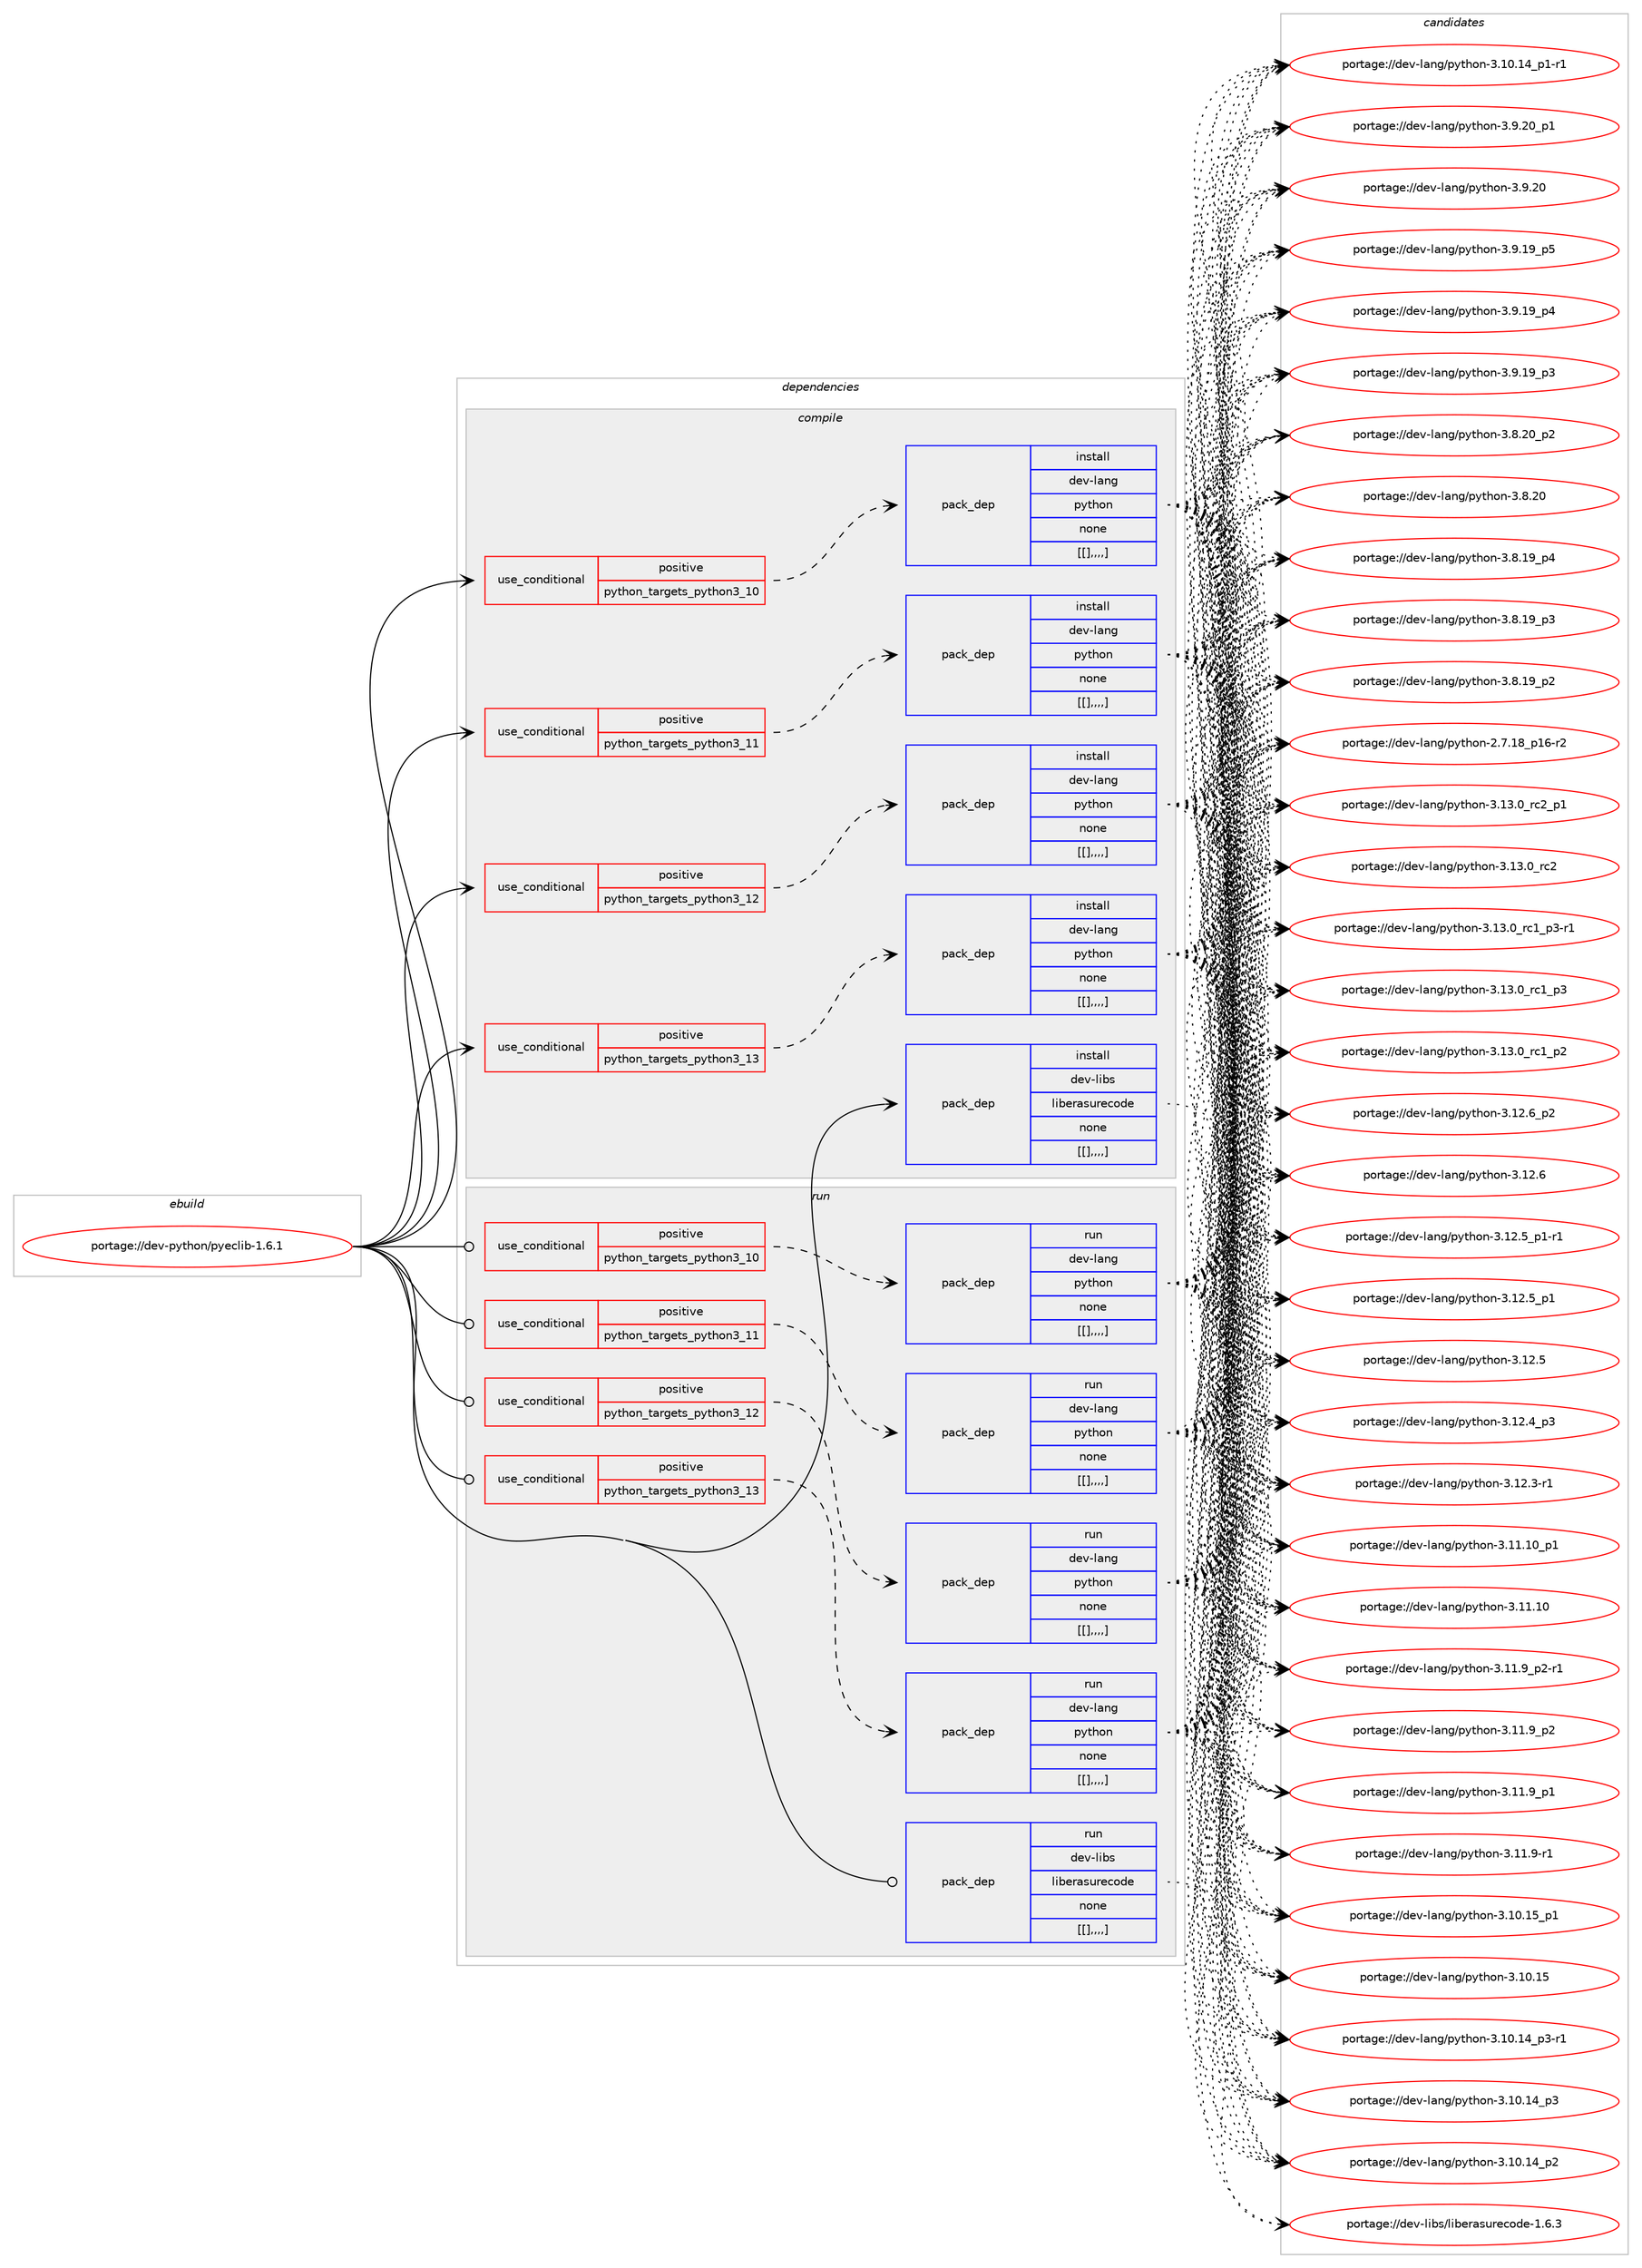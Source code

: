 digraph prolog {

# *************
# Graph options
# *************

newrank=true;
concentrate=true;
compound=true;
graph [rankdir=LR,fontname=Helvetica,fontsize=10,ranksep=1.5];#, ranksep=2.5, nodesep=0.2];
edge  [arrowhead=vee];
node  [fontname=Helvetica,fontsize=10];

# **********
# The ebuild
# **********

subgraph cluster_leftcol {
color=gray;
label=<<i>ebuild</i>>;
id [label="portage://dev-python/pyeclib-1.6.1", color=red, width=4, href="../dev-python/pyeclib-1.6.1.svg"];
}

# ****************
# The dependencies
# ****************

subgraph cluster_midcol {
color=gray;
label=<<i>dependencies</i>>;
subgraph cluster_compile {
fillcolor="#eeeeee";
style=filled;
label=<<i>compile</i>>;
subgraph cond38298 {
dependency158943 [label=<<TABLE BORDER="0" CELLBORDER="1" CELLSPACING="0" CELLPADDING="4"><TR><TD ROWSPAN="3" CELLPADDING="10">use_conditional</TD></TR><TR><TD>positive</TD></TR><TR><TD>python_targets_python3_10</TD></TR></TABLE>>, shape=none, color=red];
subgraph pack119428 {
dependency158944 [label=<<TABLE BORDER="0" CELLBORDER="1" CELLSPACING="0" CELLPADDING="4" WIDTH="220"><TR><TD ROWSPAN="6" CELLPADDING="30">pack_dep</TD></TR><TR><TD WIDTH="110">install</TD></TR><TR><TD>dev-lang</TD></TR><TR><TD>python</TD></TR><TR><TD>none</TD></TR><TR><TD>[[],,,,]</TD></TR></TABLE>>, shape=none, color=blue];
}
dependency158943:e -> dependency158944:w [weight=20,style="dashed",arrowhead="vee"];
}
id:e -> dependency158943:w [weight=20,style="solid",arrowhead="vee"];
subgraph cond38299 {
dependency158945 [label=<<TABLE BORDER="0" CELLBORDER="1" CELLSPACING="0" CELLPADDING="4"><TR><TD ROWSPAN="3" CELLPADDING="10">use_conditional</TD></TR><TR><TD>positive</TD></TR><TR><TD>python_targets_python3_11</TD></TR></TABLE>>, shape=none, color=red];
subgraph pack119429 {
dependency158946 [label=<<TABLE BORDER="0" CELLBORDER="1" CELLSPACING="0" CELLPADDING="4" WIDTH="220"><TR><TD ROWSPAN="6" CELLPADDING="30">pack_dep</TD></TR><TR><TD WIDTH="110">install</TD></TR><TR><TD>dev-lang</TD></TR><TR><TD>python</TD></TR><TR><TD>none</TD></TR><TR><TD>[[],,,,]</TD></TR></TABLE>>, shape=none, color=blue];
}
dependency158945:e -> dependency158946:w [weight=20,style="dashed",arrowhead="vee"];
}
id:e -> dependency158945:w [weight=20,style="solid",arrowhead="vee"];
subgraph cond38300 {
dependency158947 [label=<<TABLE BORDER="0" CELLBORDER="1" CELLSPACING="0" CELLPADDING="4"><TR><TD ROWSPAN="3" CELLPADDING="10">use_conditional</TD></TR><TR><TD>positive</TD></TR><TR><TD>python_targets_python3_12</TD></TR></TABLE>>, shape=none, color=red];
subgraph pack119430 {
dependency158948 [label=<<TABLE BORDER="0" CELLBORDER="1" CELLSPACING="0" CELLPADDING="4" WIDTH="220"><TR><TD ROWSPAN="6" CELLPADDING="30">pack_dep</TD></TR><TR><TD WIDTH="110">install</TD></TR><TR><TD>dev-lang</TD></TR><TR><TD>python</TD></TR><TR><TD>none</TD></TR><TR><TD>[[],,,,]</TD></TR></TABLE>>, shape=none, color=blue];
}
dependency158947:e -> dependency158948:w [weight=20,style="dashed",arrowhead="vee"];
}
id:e -> dependency158947:w [weight=20,style="solid",arrowhead="vee"];
subgraph cond38301 {
dependency158949 [label=<<TABLE BORDER="0" CELLBORDER="1" CELLSPACING="0" CELLPADDING="4"><TR><TD ROWSPAN="3" CELLPADDING="10">use_conditional</TD></TR><TR><TD>positive</TD></TR><TR><TD>python_targets_python3_13</TD></TR></TABLE>>, shape=none, color=red];
subgraph pack119431 {
dependency158950 [label=<<TABLE BORDER="0" CELLBORDER="1" CELLSPACING="0" CELLPADDING="4" WIDTH="220"><TR><TD ROWSPAN="6" CELLPADDING="30">pack_dep</TD></TR><TR><TD WIDTH="110">install</TD></TR><TR><TD>dev-lang</TD></TR><TR><TD>python</TD></TR><TR><TD>none</TD></TR><TR><TD>[[],,,,]</TD></TR></TABLE>>, shape=none, color=blue];
}
dependency158949:e -> dependency158950:w [weight=20,style="dashed",arrowhead="vee"];
}
id:e -> dependency158949:w [weight=20,style="solid",arrowhead="vee"];
subgraph pack119432 {
dependency158951 [label=<<TABLE BORDER="0" CELLBORDER="1" CELLSPACING="0" CELLPADDING="4" WIDTH="220"><TR><TD ROWSPAN="6" CELLPADDING="30">pack_dep</TD></TR><TR><TD WIDTH="110">install</TD></TR><TR><TD>dev-libs</TD></TR><TR><TD>liberasurecode</TD></TR><TR><TD>none</TD></TR><TR><TD>[[],,,,]</TD></TR></TABLE>>, shape=none, color=blue];
}
id:e -> dependency158951:w [weight=20,style="solid",arrowhead="vee"];
}
subgraph cluster_compileandrun {
fillcolor="#eeeeee";
style=filled;
label=<<i>compile and run</i>>;
}
subgraph cluster_run {
fillcolor="#eeeeee";
style=filled;
label=<<i>run</i>>;
subgraph cond38302 {
dependency158952 [label=<<TABLE BORDER="0" CELLBORDER="1" CELLSPACING="0" CELLPADDING="4"><TR><TD ROWSPAN="3" CELLPADDING="10">use_conditional</TD></TR><TR><TD>positive</TD></TR><TR><TD>python_targets_python3_10</TD></TR></TABLE>>, shape=none, color=red];
subgraph pack119433 {
dependency158953 [label=<<TABLE BORDER="0" CELLBORDER="1" CELLSPACING="0" CELLPADDING="4" WIDTH="220"><TR><TD ROWSPAN="6" CELLPADDING="30">pack_dep</TD></TR><TR><TD WIDTH="110">run</TD></TR><TR><TD>dev-lang</TD></TR><TR><TD>python</TD></TR><TR><TD>none</TD></TR><TR><TD>[[],,,,]</TD></TR></TABLE>>, shape=none, color=blue];
}
dependency158952:e -> dependency158953:w [weight=20,style="dashed",arrowhead="vee"];
}
id:e -> dependency158952:w [weight=20,style="solid",arrowhead="odot"];
subgraph cond38303 {
dependency158954 [label=<<TABLE BORDER="0" CELLBORDER="1" CELLSPACING="0" CELLPADDING="4"><TR><TD ROWSPAN="3" CELLPADDING="10">use_conditional</TD></TR><TR><TD>positive</TD></TR><TR><TD>python_targets_python3_11</TD></TR></TABLE>>, shape=none, color=red];
subgraph pack119434 {
dependency158955 [label=<<TABLE BORDER="0" CELLBORDER="1" CELLSPACING="0" CELLPADDING="4" WIDTH="220"><TR><TD ROWSPAN="6" CELLPADDING="30">pack_dep</TD></TR><TR><TD WIDTH="110">run</TD></TR><TR><TD>dev-lang</TD></TR><TR><TD>python</TD></TR><TR><TD>none</TD></TR><TR><TD>[[],,,,]</TD></TR></TABLE>>, shape=none, color=blue];
}
dependency158954:e -> dependency158955:w [weight=20,style="dashed",arrowhead="vee"];
}
id:e -> dependency158954:w [weight=20,style="solid",arrowhead="odot"];
subgraph cond38304 {
dependency158956 [label=<<TABLE BORDER="0" CELLBORDER="1" CELLSPACING="0" CELLPADDING="4"><TR><TD ROWSPAN="3" CELLPADDING="10">use_conditional</TD></TR><TR><TD>positive</TD></TR><TR><TD>python_targets_python3_12</TD></TR></TABLE>>, shape=none, color=red];
subgraph pack119435 {
dependency158957 [label=<<TABLE BORDER="0" CELLBORDER="1" CELLSPACING="0" CELLPADDING="4" WIDTH="220"><TR><TD ROWSPAN="6" CELLPADDING="30">pack_dep</TD></TR><TR><TD WIDTH="110">run</TD></TR><TR><TD>dev-lang</TD></TR><TR><TD>python</TD></TR><TR><TD>none</TD></TR><TR><TD>[[],,,,]</TD></TR></TABLE>>, shape=none, color=blue];
}
dependency158956:e -> dependency158957:w [weight=20,style="dashed",arrowhead="vee"];
}
id:e -> dependency158956:w [weight=20,style="solid",arrowhead="odot"];
subgraph cond38305 {
dependency158958 [label=<<TABLE BORDER="0" CELLBORDER="1" CELLSPACING="0" CELLPADDING="4"><TR><TD ROWSPAN="3" CELLPADDING="10">use_conditional</TD></TR><TR><TD>positive</TD></TR><TR><TD>python_targets_python3_13</TD></TR></TABLE>>, shape=none, color=red];
subgraph pack119436 {
dependency158959 [label=<<TABLE BORDER="0" CELLBORDER="1" CELLSPACING="0" CELLPADDING="4" WIDTH="220"><TR><TD ROWSPAN="6" CELLPADDING="30">pack_dep</TD></TR><TR><TD WIDTH="110">run</TD></TR><TR><TD>dev-lang</TD></TR><TR><TD>python</TD></TR><TR><TD>none</TD></TR><TR><TD>[[],,,,]</TD></TR></TABLE>>, shape=none, color=blue];
}
dependency158958:e -> dependency158959:w [weight=20,style="dashed",arrowhead="vee"];
}
id:e -> dependency158958:w [weight=20,style="solid",arrowhead="odot"];
subgraph pack119437 {
dependency158960 [label=<<TABLE BORDER="0" CELLBORDER="1" CELLSPACING="0" CELLPADDING="4" WIDTH="220"><TR><TD ROWSPAN="6" CELLPADDING="30">pack_dep</TD></TR><TR><TD WIDTH="110">run</TD></TR><TR><TD>dev-libs</TD></TR><TR><TD>liberasurecode</TD></TR><TR><TD>none</TD></TR><TR><TD>[[],,,,]</TD></TR></TABLE>>, shape=none, color=blue];
}
id:e -> dependency158960:w [weight=20,style="solid",arrowhead="odot"];
}
}

# **************
# The candidates
# **************

subgraph cluster_choices {
rank=same;
color=gray;
label=<<i>candidates</i>>;

subgraph choice119428 {
color=black;
nodesep=1;
choice100101118451089711010347112121116104111110455146495146489511499509511249 [label="portage://dev-lang/python-3.13.0_rc2_p1", color=red, width=4,href="../dev-lang/python-3.13.0_rc2_p1.svg"];
choice10010111845108971101034711212111610411111045514649514648951149950 [label="portage://dev-lang/python-3.13.0_rc2", color=red, width=4,href="../dev-lang/python-3.13.0_rc2.svg"];
choice1001011184510897110103471121211161041111104551464951464895114994995112514511449 [label="portage://dev-lang/python-3.13.0_rc1_p3-r1", color=red, width=4,href="../dev-lang/python-3.13.0_rc1_p3-r1.svg"];
choice100101118451089711010347112121116104111110455146495146489511499499511251 [label="portage://dev-lang/python-3.13.0_rc1_p3", color=red, width=4,href="../dev-lang/python-3.13.0_rc1_p3.svg"];
choice100101118451089711010347112121116104111110455146495146489511499499511250 [label="portage://dev-lang/python-3.13.0_rc1_p2", color=red, width=4,href="../dev-lang/python-3.13.0_rc1_p2.svg"];
choice100101118451089711010347112121116104111110455146495046549511250 [label="portage://dev-lang/python-3.12.6_p2", color=red, width=4,href="../dev-lang/python-3.12.6_p2.svg"];
choice10010111845108971101034711212111610411111045514649504654 [label="portage://dev-lang/python-3.12.6", color=red, width=4,href="../dev-lang/python-3.12.6.svg"];
choice1001011184510897110103471121211161041111104551464950465395112494511449 [label="portage://dev-lang/python-3.12.5_p1-r1", color=red, width=4,href="../dev-lang/python-3.12.5_p1-r1.svg"];
choice100101118451089711010347112121116104111110455146495046539511249 [label="portage://dev-lang/python-3.12.5_p1", color=red, width=4,href="../dev-lang/python-3.12.5_p1.svg"];
choice10010111845108971101034711212111610411111045514649504653 [label="portage://dev-lang/python-3.12.5", color=red, width=4,href="../dev-lang/python-3.12.5.svg"];
choice100101118451089711010347112121116104111110455146495046529511251 [label="portage://dev-lang/python-3.12.4_p3", color=red, width=4,href="../dev-lang/python-3.12.4_p3.svg"];
choice100101118451089711010347112121116104111110455146495046514511449 [label="portage://dev-lang/python-3.12.3-r1", color=red, width=4,href="../dev-lang/python-3.12.3-r1.svg"];
choice10010111845108971101034711212111610411111045514649494649489511249 [label="portage://dev-lang/python-3.11.10_p1", color=red, width=4,href="../dev-lang/python-3.11.10_p1.svg"];
choice1001011184510897110103471121211161041111104551464949464948 [label="portage://dev-lang/python-3.11.10", color=red, width=4,href="../dev-lang/python-3.11.10.svg"];
choice1001011184510897110103471121211161041111104551464949465795112504511449 [label="portage://dev-lang/python-3.11.9_p2-r1", color=red, width=4,href="../dev-lang/python-3.11.9_p2-r1.svg"];
choice100101118451089711010347112121116104111110455146494946579511250 [label="portage://dev-lang/python-3.11.9_p2", color=red, width=4,href="../dev-lang/python-3.11.9_p2.svg"];
choice100101118451089711010347112121116104111110455146494946579511249 [label="portage://dev-lang/python-3.11.9_p1", color=red, width=4,href="../dev-lang/python-3.11.9_p1.svg"];
choice100101118451089711010347112121116104111110455146494946574511449 [label="portage://dev-lang/python-3.11.9-r1", color=red, width=4,href="../dev-lang/python-3.11.9-r1.svg"];
choice10010111845108971101034711212111610411111045514649484649539511249 [label="portage://dev-lang/python-3.10.15_p1", color=red, width=4,href="../dev-lang/python-3.10.15_p1.svg"];
choice1001011184510897110103471121211161041111104551464948464953 [label="portage://dev-lang/python-3.10.15", color=red, width=4,href="../dev-lang/python-3.10.15.svg"];
choice100101118451089711010347112121116104111110455146494846495295112514511449 [label="portage://dev-lang/python-3.10.14_p3-r1", color=red, width=4,href="../dev-lang/python-3.10.14_p3-r1.svg"];
choice10010111845108971101034711212111610411111045514649484649529511251 [label="portage://dev-lang/python-3.10.14_p3", color=red, width=4,href="../dev-lang/python-3.10.14_p3.svg"];
choice10010111845108971101034711212111610411111045514649484649529511250 [label="portage://dev-lang/python-3.10.14_p2", color=red, width=4,href="../dev-lang/python-3.10.14_p2.svg"];
choice100101118451089711010347112121116104111110455146494846495295112494511449 [label="portage://dev-lang/python-3.10.14_p1-r1", color=red, width=4,href="../dev-lang/python-3.10.14_p1-r1.svg"];
choice100101118451089711010347112121116104111110455146574650489511249 [label="portage://dev-lang/python-3.9.20_p1", color=red, width=4,href="../dev-lang/python-3.9.20_p1.svg"];
choice10010111845108971101034711212111610411111045514657465048 [label="portage://dev-lang/python-3.9.20", color=red, width=4,href="../dev-lang/python-3.9.20.svg"];
choice100101118451089711010347112121116104111110455146574649579511253 [label="portage://dev-lang/python-3.9.19_p5", color=red, width=4,href="../dev-lang/python-3.9.19_p5.svg"];
choice100101118451089711010347112121116104111110455146574649579511252 [label="portage://dev-lang/python-3.9.19_p4", color=red, width=4,href="../dev-lang/python-3.9.19_p4.svg"];
choice100101118451089711010347112121116104111110455146574649579511251 [label="portage://dev-lang/python-3.9.19_p3", color=red, width=4,href="../dev-lang/python-3.9.19_p3.svg"];
choice100101118451089711010347112121116104111110455146564650489511250 [label="portage://dev-lang/python-3.8.20_p2", color=red, width=4,href="../dev-lang/python-3.8.20_p2.svg"];
choice10010111845108971101034711212111610411111045514656465048 [label="portage://dev-lang/python-3.8.20", color=red, width=4,href="../dev-lang/python-3.8.20.svg"];
choice100101118451089711010347112121116104111110455146564649579511252 [label="portage://dev-lang/python-3.8.19_p4", color=red, width=4,href="../dev-lang/python-3.8.19_p4.svg"];
choice100101118451089711010347112121116104111110455146564649579511251 [label="portage://dev-lang/python-3.8.19_p3", color=red, width=4,href="../dev-lang/python-3.8.19_p3.svg"];
choice100101118451089711010347112121116104111110455146564649579511250 [label="portage://dev-lang/python-3.8.19_p2", color=red, width=4,href="../dev-lang/python-3.8.19_p2.svg"];
choice100101118451089711010347112121116104111110455046554649569511249544511450 [label="portage://dev-lang/python-2.7.18_p16-r2", color=red, width=4,href="../dev-lang/python-2.7.18_p16-r2.svg"];
dependency158944:e -> choice100101118451089711010347112121116104111110455146495146489511499509511249:w [style=dotted,weight="100"];
dependency158944:e -> choice10010111845108971101034711212111610411111045514649514648951149950:w [style=dotted,weight="100"];
dependency158944:e -> choice1001011184510897110103471121211161041111104551464951464895114994995112514511449:w [style=dotted,weight="100"];
dependency158944:e -> choice100101118451089711010347112121116104111110455146495146489511499499511251:w [style=dotted,weight="100"];
dependency158944:e -> choice100101118451089711010347112121116104111110455146495146489511499499511250:w [style=dotted,weight="100"];
dependency158944:e -> choice100101118451089711010347112121116104111110455146495046549511250:w [style=dotted,weight="100"];
dependency158944:e -> choice10010111845108971101034711212111610411111045514649504654:w [style=dotted,weight="100"];
dependency158944:e -> choice1001011184510897110103471121211161041111104551464950465395112494511449:w [style=dotted,weight="100"];
dependency158944:e -> choice100101118451089711010347112121116104111110455146495046539511249:w [style=dotted,weight="100"];
dependency158944:e -> choice10010111845108971101034711212111610411111045514649504653:w [style=dotted,weight="100"];
dependency158944:e -> choice100101118451089711010347112121116104111110455146495046529511251:w [style=dotted,weight="100"];
dependency158944:e -> choice100101118451089711010347112121116104111110455146495046514511449:w [style=dotted,weight="100"];
dependency158944:e -> choice10010111845108971101034711212111610411111045514649494649489511249:w [style=dotted,weight="100"];
dependency158944:e -> choice1001011184510897110103471121211161041111104551464949464948:w [style=dotted,weight="100"];
dependency158944:e -> choice1001011184510897110103471121211161041111104551464949465795112504511449:w [style=dotted,weight="100"];
dependency158944:e -> choice100101118451089711010347112121116104111110455146494946579511250:w [style=dotted,weight="100"];
dependency158944:e -> choice100101118451089711010347112121116104111110455146494946579511249:w [style=dotted,weight="100"];
dependency158944:e -> choice100101118451089711010347112121116104111110455146494946574511449:w [style=dotted,weight="100"];
dependency158944:e -> choice10010111845108971101034711212111610411111045514649484649539511249:w [style=dotted,weight="100"];
dependency158944:e -> choice1001011184510897110103471121211161041111104551464948464953:w [style=dotted,weight="100"];
dependency158944:e -> choice100101118451089711010347112121116104111110455146494846495295112514511449:w [style=dotted,weight="100"];
dependency158944:e -> choice10010111845108971101034711212111610411111045514649484649529511251:w [style=dotted,weight="100"];
dependency158944:e -> choice10010111845108971101034711212111610411111045514649484649529511250:w [style=dotted,weight="100"];
dependency158944:e -> choice100101118451089711010347112121116104111110455146494846495295112494511449:w [style=dotted,weight="100"];
dependency158944:e -> choice100101118451089711010347112121116104111110455146574650489511249:w [style=dotted,weight="100"];
dependency158944:e -> choice10010111845108971101034711212111610411111045514657465048:w [style=dotted,weight="100"];
dependency158944:e -> choice100101118451089711010347112121116104111110455146574649579511253:w [style=dotted,weight="100"];
dependency158944:e -> choice100101118451089711010347112121116104111110455146574649579511252:w [style=dotted,weight="100"];
dependency158944:e -> choice100101118451089711010347112121116104111110455146574649579511251:w [style=dotted,weight="100"];
dependency158944:e -> choice100101118451089711010347112121116104111110455146564650489511250:w [style=dotted,weight="100"];
dependency158944:e -> choice10010111845108971101034711212111610411111045514656465048:w [style=dotted,weight="100"];
dependency158944:e -> choice100101118451089711010347112121116104111110455146564649579511252:w [style=dotted,weight="100"];
dependency158944:e -> choice100101118451089711010347112121116104111110455146564649579511251:w [style=dotted,weight="100"];
dependency158944:e -> choice100101118451089711010347112121116104111110455146564649579511250:w [style=dotted,weight="100"];
dependency158944:e -> choice100101118451089711010347112121116104111110455046554649569511249544511450:w [style=dotted,weight="100"];
}
subgraph choice119429 {
color=black;
nodesep=1;
choice100101118451089711010347112121116104111110455146495146489511499509511249 [label="portage://dev-lang/python-3.13.0_rc2_p1", color=red, width=4,href="../dev-lang/python-3.13.0_rc2_p1.svg"];
choice10010111845108971101034711212111610411111045514649514648951149950 [label="portage://dev-lang/python-3.13.0_rc2", color=red, width=4,href="../dev-lang/python-3.13.0_rc2.svg"];
choice1001011184510897110103471121211161041111104551464951464895114994995112514511449 [label="portage://dev-lang/python-3.13.0_rc1_p3-r1", color=red, width=4,href="../dev-lang/python-3.13.0_rc1_p3-r1.svg"];
choice100101118451089711010347112121116104111110455146495146489511499499511251 [label="portage://dev-lang/python-3.13.0_rc1_p3", color=red, width=4,href="../dev-lang/python-3.13.0_rc1_p3.svg"];
choice100101118451089711010347112121116104111110455146495146489511499499511250 [label="portage://dev-lang/python-3.13.0_rc1_p2", color=red, width=4,href="../dev-lang/python-3.13.0_rc1_p2.svg"];
choice100101118451089711010347112121116104111110455146495046549511250 [label="portage://dev-lang/python-3.12.6_p2", color=red, width=4,href="../dev-lang/python-3.12.6_p2.svg"];
choice10010111845108971101034711212111610411111045514649504654 [label="portage://dev-lang/python-3.12.6", color=red, width=4,href="../dev-lang/python-3.12.6.svg"];
choice1001011184510897110103471121211161041111104551464950465395112494511449 [label="portage://dev-lang/python-3.12.5_p1-r1", color=red, width=4,href="../dev-lang/python-3.12.5_p1-r1.svg"];
choice100101118451089711010347112121116104111110455146495046539511249 [label="portage://dev-lang/python-3.12.5_p1", color=red, width=4,href="../dev-lang/python-3.12.5_p1.svg"];
choice10010111845108971101034711212111610411111045514649504653 [label="portage://dev-lang/python-3.12.5", color=red, width=4,href="../dev-lang/python-3.12.5.svg"];
choice100101118451089711010347112121116104111110455146495046529511251 [label="portage://dev-lang/python-3.12.4_p3", color=red, width=4,href="../dev-lang/python-3.12.4_p3.svg"];
choice100101118451089711010347112121116104111110455146495046514511449 [label="portage://dev-lang/python-3.12.3-r1", color=red, width=4,href="../dev-lang/python-3.12.3-r1.svg"];
choice10010111845108971101034711212111610411111045514649494649489511249 [label="portage://dev-lang/python-3.11.10_p1", color=red, width=4,href="../dev-lang/python-3.11.10_p1.svg"];
choice1001011184510897110103471121211161041111104551464949464948 [label="portage://dev-lang/python-3.11.10", color=red, width=4,href="../dev-lang/python-3.11.10.svg"];
choice1001011184510897110103471121211161041111104551464949465795112504511449 [label="portage://dev-lang/python-3.11.9_p2-r1", color=red, width=4,href="../dev-lang/python-3.11.9_p2-r1.svg"];
choice100101118451089711010347112121116104111110455146494946579511250 [label="portage://dev-lang/python-3.11.9_p2", color=red, width=4,href="../dev-lang/python-3.11.9_p2.svg"];
choice100101118451089711010347112121116104111110455146494946579511249 [label="portage://dev-lang/python-3.11.9_p1", color=red, width=4,href="../dev-lang/python-3.11.9_p1.svg"];
choice100101118451089711010347112121116104111110455146494946574511449 [label="portage://dev-lang/python-3.11.9-r1", color=red, width=4,href="../dev-lang/python-3.11.9-r1.svg"];
choice10010111845108971101034711212111610411111045514649484649539511249 [label="portage://dev-lang/python-3.10.15_p1", color=red, width=4,href="../dev-lang/python-3.10.15_p1.svg"];
choice1001011184510897110103471121211161041111104551464948464953 [label="portage://dev-lang/python-3.10.15", color=red, width=4,href="../dev-lang/python-3.10.15.svg"];
choice100101118451089711010347112121116104111110455146494846495295112514511449 [label="portage://dev-lang/python-3.10.14_p3-r1", color=red, width=4,href="../dev-lang/python-3.10.14_p3-r1.svg"];
choice10010111845108971101034711212111610411111045514649484649529511251 [label="portage://dev-lang/python-3.10.14_p3", color=red, width=4,href="../dev-lang/python-3.10.14_p3.svg"];
choice10010111845108971101034711212111610411111045514649484649529511250 [label="portage://dev-lang/python-3.10.14_p2", color=red, width=4,href="../dev-lang/python-3.10.14_p2.svg"];
choice100101118451089711010347112121116104111110455146494846495295112494511449 [label="portage://dev-lang/python-3.10.14_p1-r1", color=red, width=4,href="../dev-lang/python-3.10.14_p1-r1.svg"];
choice100101118451089711010347112121116104111110455146574650489511249 [label="portage://dev-lang/python-3.9.20_p1", color=red, width=4,href="../dev-lang/python-3.9.20_p1.svg"];
choice10010111845108971101034711212111610411111045514657465048 [label="portage://dev-lang/python-3.9.20", color=red, width=4,href="../dev-lang/python-3.9.20.svg"];
choice100101118451089711010347112121116104111110455146574649579511253 [label="portage://dev-lang/python-3.9.19_p5", color=red, width=4,href="../dev-lang/python-3.9.19_p5.svg"];
choice100101118451089711010347112121116104111110455146574649579511252 [label="portage://dev-lang/python-3.9.19_p4", color=red, width=4,href="../dev-lang/python-3.9.19_p4.svg"];
choice100101118451089711010347112121116104111110455146574649579511251 [label="portage://dev-lang/python-3.9.19_p3", color=red, width=4,href="../dev-lang/python-3.9.19_p3.svg"];
choice100101118451089711010347112121116104111110455146564650489511250 [label="portage://dev-lang/python-3.8.20_p2", color=red, width=4,href="../dev-lang/python-3.8.20_p2.svg"];
choice10010111845108971101034711212111610411111045514656465048 [label="portage://dev-lang/python-3.8.20", color=red, width=4,href="../dev-lang/python-3.8.20.svg"];
choice100101118451089711010347112121116104111110455146564649579511252 [label="portage://dev-lang/python-3.8.19_p4", color=red, width=4,href="../dev-lang/python-3.8.19_p4.svg"];
choice100101118451089711010347112121116104111110455146564649579511251 [label="portage://dev-lang/python-3.8.19_p3", color=red, width=4,href="../dev-lang/python-3.8.19_p3.svg"];
choice100101118451089711010347112121116104111110455146564649579511250 [label="portage://dev-lang/python-3.8.19_p2", color=red, width=4,href="../dev-lang/python-3.8.19_p2.svg"];
choice100101118451089711010347112121116104111110455046554649569511249544511450 [label="portage://dev-lang/python-2.7.18_p16-r2", color=red, width=4,href="../dev-lang/python-2.7.18_p16-r2.svg"];
dependency158946:e -> choice100101118451089711010347112121116104111110455146495146489511499509511249:w [style=dotted,weight="100"];
dependency158946:e -> choice10010111845108971101034711212111610411111045514649514648951149950:w [style=dotted,weight="100"];
dependency158946:e -> choice1001011184510897110103471121211161041111104551464951464895114994995112514511449:w [style=dotted,weight="100"];
dependency158946:e -> choice100101118451089711010347112121116104111110455146495146489511499499511251:w [style=dotted,weight="100"];
dependency158946:e -> choice100101118451089711010347112121116104111110455146495146489511499499511250:w [style=dotted,weight="100"];
dependency158946:e -> choice100101118451089711010347112121116104111110455146495046549511250:w [style=dotted,weight="100"];
dependency158946:e -> choice10010111845108971101034711212111610411111045514649504654:w [style=dotted,weight="100"];
dependency158946:e -> choice1001011184510897110103471121211161041111104551464950465395112494511449:w [style=dotted,weight="100"];
dependency158946:e -> choice100101118451089711010347112121116104111110455146495046539511249:w [style=dotted,weight="100"];
dependency158946:e -> choice10010111845108971101034711212111610411111045514649504653:w [style=dotted,weight="100"];
dependency158946:e -> choice100101118451089711010347112121116104111110455146495046529511251:w [style=dotted,weight="100"];
dependency158946:e -> choice100101118451089711010347112121116104111110455146495046514511449:w [style=dotted,weight="100"];
dependency158946:e -> choice10010111845108971101034711212111610411111045514649494649489511249:w [style=dotted,weight="100"];
dependency158946:e -> choice1001011184510897110103471121211161041111104551464949464948:w [style=dotted,weight="100"];
dependency158946:e -> choice1001011184510897110103471121211161041111104551464949465795112504511449:w [style=dotted,weight="100"];
dependency158946:e -> choice100101118451089711010347112121116104111110455146494946579511250:w [style=dotted,weight="100"];
dependency158946:e -> choice100101118451089711010347112121116104111110455146494946579511249:w [style=dotted,weight="100"];
dependency158946:e -> choice100101118451089711010347112121116104111110455146494946574511449:w [style=dotted,weight="100"];
dependency158946:e -> choice10010111845108971101034711212111610411111045514649484649539511249:w [style=dotted,weight="100"];
dependency158946:e -> choice1001011184510897110103471121211161041111104551464948464953:w [style=dotted,weight="100"];
dependency158946:e -> choice100101118451089711010347112121116104111110455146494846495295112514511449:w [style=dotted,weight="100"];
dependency158946:e -> choice10010111845108971101034711212111610411111045514649484649529511251:w [style=dotted,weight="100"];
dependency158946:e -> choice10010111845108971101034711212111610411111045514649484649529511250:w [style=dotted,weight="100"];
dependency158946:e -> choice100101118451089711010347112121116104111110455146494846495295112494511449:w [style=dotted,weight="100"];
dependency158946:e -> choice100101118451089711010347112121116104111110455146574650489511249:w [style=dotted,weight="100"];
dependency158946:e -> choice10010111845108971101034711212111610411111045514657465048:w [style=dotted,weight="100"];
dependency158946:e -> choice100101118451089711010347112121116104111110455146574649579511253:w [style=dotted,weight="100"];
dependency158946:e -> choice100101118451089711010347112121116104111110455146574649579511252:w [style=dotted,weight="100"];
dependency158946:e -> choice100101118451089711010347112121116104111110455146574649579511251:w [style=dotted,weight="100"];
dependency158946:e -> choice100101118451089711010347112121116104111110455146564650489511250:w [style=dotted,weight="100"];
dependency158946:e -> choice10010111845108971101034711212111610411111045514656465048:w [style=dotted,weight="100"];
dependency158946:e -> choice100101118451089711010347112121116104111110455146564649579511252:w [style=dotted,weight="100"];
dependency158946:e -> choice100101118451089711010347112121116104111110455146564649579511251:w [style=dotted,weight="100"];
dependency158946:e -> choice100101118451089711010347112121116104111110455146564649579511250:w [style=dotted,weight="100"];
dependency158946:e -> choice100101118451089711010347112121116104111110455046554649569511249544511450:w [style=dotted,weight="100"];
}
subgraph choice119430 {
color=black;
nodesep=1;
choice100101118451089711010347112121116104111110455146495146489511499509511249 [label="portage://dev-lang/python-3.13.0_rc2_p1", color=red, width=4,href="../dev-lang/python-3.13.0_rc2_p1.svg"];
choice10010111845108971101034711212111610411111045514649514648951149950 [label="portage://dev-lang/python-3.13.0_rc2", color=red, width=4,href="../dev-lang/python-3.13.0_rc2.svg"];
choice1001011184510897110103471121211161041111104551464951464895114994995112514511449 [label="portage://dev-lang/python-3.13.0_rc1_p3-r1", color=red, width=4,href="../dev-lang/python-3.13.0_rc1_p3-r1.svg"];
choice100101118451089711010347112121116104111110455146495146489511499499511251 [label="portage://dev-lang/python-3.13.0_rc1_p3", color=red, width=4,href="../dev-lang/python-3.13.0_rc1_p3.svg"];
choice100101118451089711010347112121116104111110455146495146489511499499511250 [label="portage://dev-lang/python-3.13.0_rc1_p2", color=red, width=4,href="../dev-lang/python-3.13.0_rc1_p2.svg"];
choice100101118451089711010347112121116104111110455146495046549511250 [label="portage://dev-lang/python-3.12.6_p2", color=red, width=4,href="../dev-lang/python-3.12.6_p2.svg"];
choice10010111845108971101034711212111610411111045514649504654 [label="portage://dev-lang/python-3.12.6", color=red, width=4,href="../dev-lang/python-3.12.6.svg"];
choice1001011184510897110103471121211161041111104551464950465395112494511449 [label="portage://dev-lang/python-3.12.5_p1-r1", color=red, width=4,href="../dev-lang/python-3.12.5_p1-r1.svg"];
choice100101118451089711010347112121116104111110455146495046539511249 [label="portage://dev-lang/python-3.12.5_p1", color=red, width=4,href="../dev-lang/python-3.12.5_p1.svg"];
choice10010111845108971101034711212111610411111045514649504653 [label="portage://dev-lang/python-3.12.5", color=red, width=4,href="../dev-lang/python-3.12.5.svg"];
choice100101118451089711010347112121116104111110455146495046529511251 [label="portage://dev-lang/python-3.12.4_p3", color=red, width=4,href="../dev-lang/python-3.12.4_p3.svg"];
choice100101118451089711010347112121116104111110455146495046514511449 [label="portage://dev-lang/python-3.12.3-r1", color=red, width=4,href="../dev-lang/python-3.12.3-r1.svg"];
choice10010111845108971101034711212111610411111045514649494649489511249 [label="portage://dev-lang/python-3.11.10_p1", color=red, width=4,href="../dev-lang/python-3.11.10_p1.svg"];
choice1001011184510897110103471121211161041111104551464949464948 [label="portage://dev-lang/python-3.11.10", color=red, width=4,href="../dev-lang/python-3.11.10.svg"];
choice1001011184510897110103471121211161041111104551464949465795112504511449 [label="portage://dev-lang/python-3.11.9_p2-r1", color=red, width=4,href="../dev-lang/python-3.11.9_p2-r1.svg"];
choice100101118451089711010347112121116104111110455146494946579511250 [label="portage://dev-lang/python-3.11.9_p2", color=red, width=4,href="../dev-lang/python-3.11.9_p2.svg"];
choice100101118451089711010347112121116104111110455146494946579511249 [label="portage://dev-lang/python-3.11.9_p1", color=red, width=4,href="../dev-lang/python-3.11.9_p1.svg"];
choice100101118451089711010347112121116104111110455146494946574511449 [label="portage://dev-lang/python-3.11.9-r1", color=red, width=4,href="../dev-lang/python-3.11.9-r1.svg"];
choice10010111845108971101034711212111610411111045514649484649539511249 [label="portage://dev-lang/python-3.10.15_p1", color=red, width=4,href="../dev-lang/python-3.10.15_p1.svg"];
choice1001011184510897110103471121211161041111104551464948464953 [label="portage://dev-lang/python-3.10.15", color=red, width=4,href="../dev-lang/python-3.10.15.svg"];
choice100101118451089711010347112121116104111110455146494846495295112514511449 [label="portage://dev-lang/python-3.10.14_p3-r1", color=red, width=4,href="../dev-lang/python-3.10.14_p3-r1.svg"];
choice10010111845108971101034711212111610411111045514649484649529511251 [label="portage://dev-lang/python-3.10.14_p3", color=red, width=4,href="../dev-lang/python-3.10.14_p3.svg"];
choice10010111845108971101034711212111610411111045514649484649529511250 [label="portage://dev-lang/python-3.10.14_p2", color=red, width=4,href="../dev-lang/python-3.10.14_p2.svg"];
choice100101118451089711010347112121116104111110455146494846495295112494511449 [label="portage://dev-lang/python-3.10.14_p1-r1", color=red, width=4,href="../dev-lang/python-3.10.14_p1-r1.svg"];
choice100101118451089711010347112121116104111110455146574650489511249 [label="portage://dev-lang/python-3.9.20_p1", color=red, width=4,href="../dev-lang/python-3.9.20_p1.svg"];
choice10010111845108971101034711212111610411111045514657465048 [label="portage://dev-lang/python-3.9.20", color=red, width=4,href="../dev-lang/python-3.9.20.svg"];
choice100101118451089711010347112121116104111110455146574649579511253 [label="portage://dev-lang/python-3.9.19_p5", color=red, width=4,href="../dev-lang/python-3.9.19_p5.svg"];
choice100101118451089711010347112121116104111110455146574649579511252 [label="portage://dev-lang/python-3.9.19_p4", color=red, width=4,href="../dev-lang/python-3.9.19_p4.svg"];
choice100101118451089711010347112121116104111110455146574649579511251 [label="portage://dev-lang/python-3.9.19_p3", color=red, width=4,href="../dev-lang/python-3.9.19_p3.svg"];
choice100101118451089711010347112121116104111110455146564650489511250 [label="portage://dev-lang/python-3.8.20_p2", color=red, width=4,href="../dev-lang/python-3.8.20_p2.svg"];
choice10010111845108971101034711212111610411111045514656465048 [label="portage://dev-lang/python-3.8.20", color=red, width=4,href="../dev-lang/python-3.8.20.svg"];
choice100101118451089711010347112121116104111110455146564649579511252 [label="portage://dev-lang/python-3.8.19_p4", color=red, width=4,href="../dev-lang/python-3.8.19_p4.svg"];
choice100101118451089711010347112121116104111110455146564649579511251 [label="portage://dev-lang/python-3.8.19_p3", color=red, width=4,href="../dev-lang/python-3.8.19_p3.svg"];
choice100101118451089711010347112121116104111110455146564649579511250 [label="portage://dev-lang/python-3.8.19_p2", color=red, width=4,href="../dev-lang/python-3.8.19_p2.svg"];
choice100101118451089711010347112121116104111110455046554649569511249544511450 [label="portage://dev-lang/python-2.7.18_p16-r2", color=red, width=4,href="../dev-lang/python-2.7.18_p16-r2.svg"];
dependency158948:e -> choice100101118451089711010347112121116104111110455146495146489511499509511249:w [style=dotted,weight="100"];
dependency158948:e -> choice10010111845108971101034711212111610411111045514649514648951149950:w [style=dotted,weight="100"];
dependency158948:e -> choice1001011184510897110103471121211161041111104551464951464895114994995112514511449:w [style=dotted,weight="100"];
dependency158948:e -> choice100101118451089711010347112121116104111110455146495146489511499499511251:w [style=dotted,weight="100"];
dependency158948:e -> choice100101118451089711010347112121116104111110455146495146489511499499511250:w [style=dotted,weight="100"];
dependency158948:e -> choice100101118451089711010347112121116104111110455146495046549511250:w [style=dotted,weight="100"];
dependency158948:e -> choice10010111845108971101034711212111610411111045514649504654:w [style=dotted,weight="100"];
dependency158948:e -> choice1001011184510897110103471121211161041111104551464950465395112494511449:w [style=dotted,weight="100"];
dependency158948:e -> choice100101118451089711010347112121116104111110455146495046539511249:w [style=dotted,weight="100"];
dependency158948:e -> choice10010111845108971101034711212111610411111045514649504653:w [style=dotted,weight="100"];
dependency158948:e -> choice100101118451089711010347112121116104111110455146495046529511251:w [style=dotted,weight="100"];
dependency158948:e -> choice100101118451089711010347112121116104111110455146495046514511449:w [style=dotted,weight="100"];
dependency158948:e -> choice10010111845108971101034711212111610411111045514649494649489511249:w [style=dotted,weight="100"];
dependency158948:e -> choice1001011184510897110103471121211161041111104551464949464948:w [style=dotted,weight="100"];
dependency158948:e -> choice1001011184510897110103471121211161041111104551464949465795112504511449:w [style=dotted,weight="100"];
dependency158948:e -> choice100101118451089711010347112121116104111110455146494946579511250:w [style=dotted,weight="100"];
dependency158948:e -> choice100101118451089711010347112121116104111110455146494946579511249:w [style=dotted,weight="100"];
dependency158948:e -> choice100101118451089711010347112121116104111110455146494946574511449:w [style=dotted,weight="100"];
dependency158948:e -> choice10010111845108971101034711212111610411111045514649484649539511249:w [style=dotted,weight="100"];
dependency158948:e -> choice1001011184510897110103471121211161041111104551464948464953:w [style=dotted,weight="100"];
dependency158948:e -> choice100101118451089711010347112121116104111110455146494846495295112514511449:w [style=dotted,weight="100"];
dependency158948:e -> choice10010111845108971101034711212111610411111045514649484649529511251:w [style=dotted,weight="100"];
dependency158948:e -> choice10010111845108971101034711212111610411111045514649484649529511250:w [style=dotted,weight="100"];
dependency158948:e -> choice100101118451089711010347112121116104111110455146494846495295112494511449:w [style=dotted,weight="100"];
dependency158948:e -> choice100101118451089711010347112121116104111110455146574650489511249:w [style=dotted,weight="100"];
dependency158948:e -> choice10010111845108971101034711212111610411111045514657465048:w [style=dotted,weight="100"];
dependency158948:e -> choice100101118451089711010347112121116104111110455146574649579511253:w [style=dotted,weight="100"];
dependency158948:e -> choice100101118451089711010347112121116104111110455146574649579511252:w [style=dotted,weight="100"];
dependency158948:e -> choice100101118451089711010347112121116104111110455146574649579511251:w [style=dotted,weight="100"];
dependency158948:e -> choice100101118451089711010347112121116104111110455146564650489511250:w [style=dotted,weight="100"];
dependency158948:e -> choice10010111845108971101034711212111610411111045514656465048:w [style=dotted,weight="100"];
dependency158948:e -> choice100101118451089711010347112121116104111110455146564649579511252:w [style=dotted,weight="100"];
dependency158948:e -> choice100101118451089711010347112121116104111110455146564649579511251:w [style=dotted,weight="100"];
dependency158948:e -> choice100101118451089711010347112121116104111110455146564649579511250:w [style=dotted,weight="100"];
dependency158948:e -> choice100101118451089711010347112121116104111110455046554649569511249544511450:w [style=dotted,weight="100"];
}
subgraph choice119431 {
color=black;
nodesep=1;
choice100101118451089711010347112121116104111110455146495146489511499509511249 [label="portage://dev-lang/python-3.13.0_rc2_p1", color=red, width=4,href="../dev-lang/python-3.13.0_rc2_p1.svg"];
choice10010111845108971101034711212111610411111045514649514648951149950 [label="portage://dev-lang/python-3.13.0_rc2", color=red, width=4,href="../dev-lang/python-3.13.0_rc2.svg"];
choice1001011184510897110103471121211161041111104551464951464895114994995112514511449 [label="portage://dev-lang/python-3.13.0_rc1_p3-r1", color=red, width=4,href="../dev-lang/python-3.13.0_rc1_p3-r1.svg"];
choice100101118451089711010347112121116104111110455146495146489511499499511251 [label="portage://dev-lang/python-3.13.0_rc1_p3", color=red, width=4,href="../dev-lang/python-3.13.0_rc1_p3.svg"];
choice100101118451089711010347112121116104111110455146495146489511499499511250 [label="portage://dev-lang/python-3.13.0_rc1_p2", color=red, width=4,href="../dev-lang/python-3.13.0_rc1_p2.svg"];
choice100101118451089711010347112121116104111110455146495046549511250 [label="portage://dev-lang/python-3.12.6_p2", color=red, width=4,href="../dev-lang/python-3.12.6_p2.svg"];
choice10010111845108971101034711212111610411111045514649504654 [label="portage://dev-lang/python-3.12.6", color=red, width=4,href="../dev-lang/python-3.12.6.svg"];
choice1001011184510897110103471121211161041111104551464950465395112494511449 [label="portage://dev-lang/python-3.12.5_p1-r1", color=red, width=4,href="../dev-lang/python-3.12.5_p1-r1.svg"];
choice100101118451089711010347112121116104111110455146495046539511249 [label="portage://dev-lang/python-3.12.5_p1", color=red, width=4,href="../dev-lang/python-3.12.5_p1.svg"];
choice10010111845108971101034711212111610411111045514649504653 [label="portage://dev-lang/python-3.12.5", color=red, width=4,href="../dev-lang/python-3.12.5.svg"];
choice100101118451089711010347112121116104111110455146495046529511251 [label="portage://dev-lang/python-3.12.4_p3", color=red, width=4,href="../dev-lang/python-3.12.4_p3.svg"];
choice100101118451089711010347112121116104111110455146495046514511449 [label="portage://dev-lang/python-3.12.3-r1", color=red, width=4,href="../dev-lang/python-3.12.3-r1.svg"];
choice10010111845108971101034711212111610411111045514649494649489511249 [label="portage://dev-lang/python-3.11.10_p1", color=red, width=4,href="../dev-lang/python-3.11.10_p1.svg"];
choice1001011184510897110103471121211161041111104551464949464948 [label="portage://dev-lang/python-3.11.10", color=red, width=4,href="../dev-lang/python-3.11.10.svg"];
choice1001011184510897110103471121211161041111104551464949465795112504511449 [label="portage://dev-lang/python-3.11.9_p2-r1", color=red, width=4,href="../dev-lang/python-3.11.9_p2-r1.svg"];
choice100101118451089711010347112121116104111110455146494946579511250 [label="portage://dev-lang/python-3.11.9_p2", color=red, width=4,href="../dev-lang/python-3.11.9_p2.svg"];
choice100101118451089711010347112121116104111110455146494946579511249 [label="portage://dev-lang/python-3.11.9_p1", color=red, width=4,href="../dev-lang/python-3.11.9_p1.svg"];
choice100101118451089711010347112121116104111110455146494946574511449 [label="portage://dev-lang/python-3.11.9-r1", color=red, width=4,href="../dev-lang/python-3.11.9-r1.svg"];
choice10010111845108971101034711212111610411111045514649484649539511249 [label="portage://dev-lang/python-3.10.15_p1", color=red, width=4,href="../dev-lang/python-3.10.15_p1.svg"];
choice1001011184510897110103471121211161041111104551464948464953 [label="portage://dev-lang/python-3.10.15", color=red, width=4,href="../dev-lang/python-3.10.15.svg"];
choice100101118451089711010347112121116104111110455146494846495295112514511449 [label="portage://dev-lang/python-3.10.14_p3-r1", color=red, width=4,href="../dev-lang/python-3.10.14_p3-r1.svg"];
choice10010111845108971101034711212111610411111045514649484649529511251 [label="portage://dev-lang/python-3.10.14_p3", color=red, width=4,href="../dev-lang/python-3.10.14_p3.svg"];
choice10010111845108971101034711212111610411111045514649484649529511250 [label="portage://dev-lang/python-3.10.14_p2", color=red, width=4,href="../dev-lang/python-3.10.14_p2.svg"];
choice100101118451089711010347112121116104111110455146494846495295112494511449 [label="portage://dev-lang/python-3.10.14_p1-r1", color=red, width=4,href="../dev-lang/python-3.10.14_p1-r1.svg"];
choice100101118451089711010347112121116104111110455146574650489511249 [label="portage://dev-lang/python-3.9.20_p1", color=red, width=4,href="../dev-lang/python-3.9.20_p1.svg"];
choice10010111845108971101034711212111610411111045514657465048 [label="portage://dev-lang/python-3.9.20", color=red, width=4,href="../dev-lang/python-3.9.20.svg"];
choice100101118451089711010347112121116104111110455146574649579511253 [label="portage://dev-lang/python-3.9.19_p5", color=red, width=4,href="../dev-lang/python-3.9.19_p5.svg"];
choice100101118451089711010347112121116104111110455146574649579511252 [label="portage://dev-lang/python-3.9.19_p4", color=red, width=4,href="../dev-lang/python-3.9.19_p4.svg"];
choice100101118451089711010347112121116104111110455146574649579511251 [label="portage://dev-lang/python-3.9.19_p3", color=red, width=4,href="../dev-lang/python-3.9.19_p3.svg"];
choice100101118451089711010347112121116104111110455146564650489511250 [label="portage://dev-lang/python-3.8.20_p2", color=red, width=4,href="../dev-lang/python-3.8.20_p2.svg"];
choice10010111845108971101034711212111610411111045514656465048 [label="portage://dev-lang/python-3.8.20", color=red, width=4,href="../dev-lang/python-3.8.20.svg"];
choice100101118451089711010347112121116104111110455146564649579511252 [label="portage://dev-lang/python-3.8.19_p4", color=red, width=4,href="../dev-lang/python-3.8.19_p4.svg"];
choice100101118451089711010347112121116104111110455146564649579511251 [label="portage://dev-lang/python-3.8.19_p3", color=red, width=4,href="../dev-lang/python-3.8.19_p3.svg"];
choice100101118451089711010347112121116104111110455146564649579511250 [label="portage://dev-lang/python-3.8.19_p2", color=red, width=4,href="../dev-lang/python-3.8.19_p2.svg"];
choice100101118451089711010347112121116104111110455046554649569511249544511450 [label="portage://dev-lang/python-2.7.18_p16-r2", color=red, width=4,href="../dev-lang/python-2.7.18_p16-r2.svg"];
dependency158950:e -> choice100101118451089711010347112121116104111110455146495146489511499509511249:w [style=dotted,weight="100"];
dependency158950:e -> choice10010111845108971101034711212111610411111045514649514648951149950:w [style=dotted,weight="100"];
dependency158950:e -> choice1001011184510897110103471121211161041111104551464951464895114994995112514511449:w [style=dotted,weight="100"];
dependency158950:e -> choice100101118451089711010347112121116104111110455146495146489511499499511251:w [style=dotted,weight="100"];
dependency158950:e -> choice100101118451089711010347112121116104111110455146495146489511499499511250:w [style=dotted,weight="100"];
dependency158950:e -> choice100101118451089711010347112121116104111110455146495046549511250:w [style=dotted,weight="100"];
dependency158950:e -> choice10010111845108971101034711212111610411111045514649504654:w [style=dotted,weight="100"];
dependency158950:e -> choice1001011184510897110103471121211161041111104551464950465395112494511449:w [style=dotted,weight="100"];
dependency158950:e -> choice100101118451089711010347112121116104111110455146495046539511249:w [style=dotted,weight="100"];
dependency158950:e -> choice10010111845108971101034711212111610411111045514649504653:w [style=dotted,weight="100"];
dependency158950:e -> choice100101118451089711010347112121116104111110455146495046529511251:w [style=dotted,weight="100"];
dependency158950:e -> choice100101118451089711010347112121116104111110455146495046514511449:w [style=dotted,weight="100"];
dependency158950:e -> choice10010111845108971101034711212111610411111045514649494649489511249:w [style=dotted,weight="100"];
dependency158950:e -> choice1001011184510897110103471121211161041111104551464949464948:w [style=dotted,weight="100"];
dependency158950:e -> choice1001011184510897110103471121211161041111104551464949465795112504511449:w [style=dotted,weight="100"];
dependency158950:e -> choice100101118451089711010347112121116104111110455146494946579511250:w [style=dotted,weight="100"];
dependency158950:e -> choice100101118451089711010347112121116104111110455146494946579511249:w [style=dotted,weight="100"];
dependency158950:e -> choice100101118451089711010347112121116104111110455146494946574511449:w [style=dotted,weight="100"];
dependency158950:e -> choice10010111845108971101034711212111610411111045514649484649539511249:w [style=dotted,weight="100"];
dependency158950:e -> choice1001011184510897110103471121211161041111104551464948464953:w [style=dotted,weight="100"];
dependency158950:e -> choice100101118451089711010347112121116104111110455146494846495295112514511449:w [style=dotted,weight="100"];
dependency158950:e -> choice10010111845108971101034711212111610411111045514649484649529511251:w [style=dotted,weight="100"];
dependency158950:e -> choice10010111845108971101034711212111610411111045514649484649529511250:w [style=dotted,weight="100"];
dependency158950:e -> choice100101118451089711010347112121116104111110455146494846495295112494511449:w [style=dotted,weight="100"];
dependency158950:e -> choice100101118451089711010347112121116104111110455146574650489511249:w [style=dotted,weight="100"];
dependency158950:e -> choice10010111845108971101034711212111610411111045514657465048:w [style=dotted,weight="100"];
dependency158950:e -> choice100101118451089711010347112121116104111110455146574649579511253:w [style=dotted,weight="100"];
dependency158950:e -> choice100101118451089711010347112121116104111110455146574649579511252:w [style=dotted,weight="100"];
dependency158950:e -> choice100101118451089711010347112121116104111110455146574649579511251:w [style=dotted,weight="100"];
dependency158950:e -> choice100101118451089711010347112121116104111110455146564650489511250:w [style=dotted,weight="100"];
dependency158950:e -> choice10010111845108971101034711212111610411111045514656465048:w [style=dotted,weight="100"];
dependency158950:e -> choice100101118451089711010347112121116104111110455146564649579511252:w [style=dotted,weight="100"];
dependency158950:e -> choice100101118451089711010347112121116104111110455146564649579511251:w [style=dotted,weight="100"];
dependency158950:e -> choice100101118451089711010347112121116104111110455146564649579511250:w [style=dotted,weight="100"];
dependency158950:e -> choice100101118451089711010347112121116104111110455046554649569511249544511450:w [style=dotted,weight="100"];
}
subgraph choice119432 {
color=black;
nodesep=1;
choice100101118451081059811547108105981011149711511711410199111100101454946544651 [label="portage://dev-libs/liberasurecode-1.6.3", color=red, width=4,href="../dev-libs/liberasurecode-1.6.3.svg"];
dependency158951:e -> choice100101118451081059811547108105981011149711511711410199111100101454946544651:w [style=dotted,weight="100"];
}
subgraph choice119433 {
color=black;
nodesep=1;
choice100101118451089711010347112121116104111110455146495146489511499509511249 [label="portage://dev-lang/python-3.13.0_rc2_p1", color=red, width=4,href="../dev-lang/python-3.13.0_rc2_p1.svg"];
choice10010111845108971101034711212111610411111045514649514648951149950 [label="portage://dev-lang/python-3.13.0_rc2", color=red, width=4,href="../dev-lang/python-3.13.0_rc2.svg"];
choice1001011184510897110103471121211161041111104551464951464895114994995112514511449 [label="portage://dev-lang/python-3.13.0_rc1_p3-r1", color=red, width=4,href="../dev-lang/python-3.13.0_rc1_p3-r1.svg"];
choice100101118451089711010347112121116104111110455146495146489511499499511251 [label="portage://dev-lang/python-3.13.0_rc1_p3", color=red, width=4,href="../dev-lang/python-3.13.0_rc1_p3.svg"];
choice100101118451089711010347112121116104111110455146495146489511499499511250 [label="portage://dev-lang/python-3.13.0_rc1_p2", color=red, width=4,href="../dev-lang/python-3.13.0_rc1_p2.svg"];
choice100101118451089711010347112121116104111110455146495046549511250 [label="portage://dev-lang/python-3.12.6_p2", color=red, width=4,href="../dev-lang/python-3.12.6_p2.svg"];
choice10010111845108971101034711212111610411111045514649504654 [label="portage://dev-lang/python-3.12.6", color=red, width=4,href="../dev-lang/python-3.12.6.svg"];
choice1001011184510897110103471121211161041111104551464950465395112494511449 [label="portage://dev-lang/python-3.12.5_p1-r1", color=red, width=4,href="../dev-lang/python-3.12.5_p1-r1.svg"];
choice100101118451089711010347112121116104111110455146495046539511249 [label="portage://dev-lang/python-3.12.5_p1", color=red, width=4,href="../dev-lang/python-3.12.5_p1.svg"];
choice10010111845108971101034711212111610411111045514649504653 [label="portage://dev-lang/python-3.12.5", color=red, width=4,href="../dev-lang/python-3.12.5.svg"];
choice100101118451089711010347112121116104111110455146495046529511251 [label="portage://dev-lang/python-3.12.4_p3", color=red, width=4,href="../dev-lang/python-3.12.4_p3.svg"];
choice100101118451089711010347112121116104111110455146495046514511449 [label="portage://dev-lang/python-3.12.3-r1", color=red, width=4,href="../dev-lang/python-3.12.3-r1.svg"];
choice10010111845108971101034711212111610411111045514649494649489511249 [label="portage://dev-lang/python-3.11.10_p1", color=red, width=4,href="../dev-lang/python-3.11.10_p1.svg"];
choice1001011184510897110103471121211161041111104551464949464948 [label="portage://dev-lang/python-3.11.10", color=red, width=4,href="../dev-lang/python-3.11.10.svg"];
choice1001011184510897110103471121211161041111104551464949465795112504511449 [label="portage://dev-lang/python-3.11.9_p2-r1", color=red, width=4,href="../dev-lang/python-3.11.9_p2-r1.svg"];
choice100101118451089711010347112121116104111110455146494946579511250 [label="portage://dev-lang/python-3.11.9_p2", color=red, width=4,href="../dev-lang/python-3.11.9_p2.svg"];
choice100101118451089711010347112121116104111110455146494946579511249 [label="portage://dev-lang/python-3.11.9_p1", color=red, width=4,href="../dev-lang/python-3.11.9_p1.svg"];
choice100101118451089711010347112121116104111110455146494946574511449 [label="portage://dev-lang/python-3.11.9-r1", color=red, width=4,href="../dev-lang/python-3.11.9-r1.svg"];
choice10010111845108971101034711212111610411111045514649484649539511249 [label="portage://dev-lang/python-3.10.15_p1", color=red, width=4,href="../dev-lang/python-3.10.15_p1.svg"];
choice1001011184510897110103471121211161041111104551464948464953 [label="portage://dev-lang/python-3.10.15", color=red, width=4,href="../dev-lang/python-3.10.15.svg"];
choice100101118451089711010347112121116104111110455146494846495295112514511449 [label="portage://dev-lang/python-3.10.14_p3-r1", color=red, width=4,href="../dev-lang/python-3.10.14_p3-r1.svg"];
choice10010111845108971101034711212111610411111045514649484649529511251 [label="portage://dev-lang/python-3.10.14_p3", color=red, width=4,href="../dev-lang/python-3.10.14_p3.svg"];
choice10010111845108971101034711212111610411111045514649484649529511250 [label="portage://dev-lang/python-3.10.14_p2", color=red, width=4,href="../dev-lang/python-3.10.14_p2.svg"];
choice100101118451089711010347112121116104111110455146494846495295112494511449 [label="portage://dev-lang/python-3.10.14_p1-r1", color=red, width=4,href="../dev-lang/python-3.10.14_p1-r1.svg"];
choice100101118451089711010347112121116104111110455146574650489511249 [label="portage://dev-lang/python-3.9.20_p1", color=red, width=4,href="../dev-lang/python-3.9.20_p1.svg"];
choice10010111845108971101034711212111610411111045514657465048 [label="portage://dev-lang/python-3.9.20", color=red, width=4,href="../dev-lang/python-3.9.20.svg"];
choice100101118451089711010347112121116104111110455146574649579511253 [label="portage://dev-lang/python-3.9.19_p5", color=red, width=4,href="../dev-lang/python-3.9.19_p5.svg"];
choice100101118451089711010347112121116104111110455146574649579511252 [label="portage://dev-lang/python-3.9.19_p4", color=red, width=4,href="../dev-lang/python-3.9.19_p4.svg"];
choice100101118451089711010347112121116104111110455146574649579511251 [label="portage://dev-lang/python-3.9.19_p3", color=red, width=4,href="../dev-lang/python-3.9.19_p3.svg"];
choice100101118451089711010347112121116104111110455146564650489511250 [label="portage://dev-lang/python-3.8.20_p2", color=red, width=4,href="../dev-lang/python-3.8.20_p2.svg"];
choice10010111845108971101034711212111610411111045514656465048 [label="portage://dev-lang/python-3.8.20", color=red, width=4,href="../dev-lang/python-3.8.20.svg"];
choice100101118451089711010347112121116104111110455146564649579511252 [label="portage://dev-lang/python-3.8.19_p4", color=red, width=4,href="../dev-lang/python-3.8.19_p4.svg"];
choice100101118451089711010347112121116104111110455146564649579511251 [label="portage://dev-lang/python-3.8.19_p3", color=red, width=4,href="../dev-lang/python-3.8.19_p3.svg"];
choice100101118451089711010347112121116104111110455146564649579511250 [label="portage://dev-lang/python-3.8.19_p2", color=red, width=4,href="../dev-lang/python-3.8.19_p2.svg"];
choice100101118451089711010347112121116104111110455046554649569511249544511450 [label="portage://dev-lang/python-2.7.18_p16-r2", color=red, width=4,href="../dev-lang/python-2.7.18_p16-r2.svg"];
dependency158953:e -> choice100101118451089711010347112121116104111110455146495146489511499509511249:w [style=dotted,weight="100"];
dependency158953:e -> choice10010111845108971101034711212111610411111045514649514648951149950:w [style=dotted,weight="100"];
dependency158953:e -> choice1001011184510897110103471121211161041111104551464951464895114994995112514511449:w [style=dotted,weight="100"];
dependency158953:e -> choice100101118451089711010347112121116104111110455146495146489511499499511251:w [style=dotted,weight="100"];
dependency158953:e -> choice100101118451089711010347112121116104111110455146495146489511499499511250:w [style=dotted,weight="100"];
dependency158953:e -> choice100101118451089711010347112121116104111110455146495046549511250:w [style=dotted,weight="100"];
dependency158953:e -> choice10010111845108971101034711212111610411111045514649504654:w [style=dotted,weight="100"];
dependency158953:e -> choice1001011184510897110103471121211161041111104551464950465395112494511449:w [style=dotted,weight="100"];
dependency158953:e -> choice100101118451089711010347112121116104111110455146495046539511249:w [style=dotted,weight="100"];
dependency158953:e -> choice10010111845108971101034711212111610411111045514649504653:w [style=dotted,weight="100"];
dependency158953:e -> choice100101118451089711010347112121116104111110455146495046529511251:w [style=dotted,weight="100"];
dependency158953:e -> choice100101118451089711010347112121116104111110455146495046514511449:w [style=dotted,weight="100"];
dependency158953:e -> choice10010111845108971101034711212111610411111045514649494649489511249:w [style=dotted,weight="100"];
dependency158953:e -> choice1001011184510897110103471121211161041111104551464949464948:w [style=dotted,weight="100"];
dependency158953:e -> choice1001011184510897110103471121211161041111104551464949465795112504511449:w [style=dotted,weight="100"];
dependency158953:e -> choice100101118451089711010347112121116104111110455146494946579511250:w [style=dotted,weight="100"];
dependency158953:e -> choice100101118451089711010347112121116104111110455146494946579511249:w [style=dotted,weight="100"];
dependency158953:e -> choice100101118451089711010347112121116104111110455146494946574511449:w [style=dotted,weight="100"];
dependency158953:e -> choice10010111845108971101034711212111610411111045514649484649539511249:w [style=dotted,weight="100"];
dependency158953:e -> choice1001011184510897110103471121211161041111104551464948464953:w [style=dotted,weight="100"];
dependency158953:e -> choice100101118451089711010347112121116104111110455146494846495295112514511449:w [style=dotted,weight="100"];
dependency158953:e -> choice10010111845108971101034711212111610411111045514649484649529511251:w [style=dotted,weight="100"];
dependency158953:e -> choice10010111845108971101034711212111610411111045514649484649529511250:w [style=dotted,weight="100"];
dependency158953:e -> choice100101118451089711010347112121116104111110455146494846495295112494511449:w [style=dotted,weight="100"];
dependency158953:e -> choice100101118451089711010347112121116104111110455146574650489511249:w [style=dotted,weight="100"];
dependency158953:e -> choice10010111845108971101034711212111610411111045514657465048:w [style=dotted,weight="100"];
dependency158953:e -> choice100101118451089711010347112121116104111110455146574649579511253:w [style=dotted,weight="100"];
dependency158953:e -> choice100101118451089711010347112121116104111110455146574649579511252:w [style=dotted,weight="100"];
dependency158953:e -> choice100101118451089711010347112121116104111110455146574649579511251:w [style=dotted,weight="100"];
dependency158953:e -> choice100101118451089711010347112121116104111110455146564650489511250:w [style=dotted,weight="100"];
dependency158953:e -> choice10010111845108971101034711212111610411111045514656465048:w [style=dotted,weight="100"];
dependency158953:e -> choice100101118451089711010347112121116104111110455146564649579511252:w [style=dotted,weight="100"];
dependency158953:e -> choice100101118451089711010347112121116104111110455146564649579511251:w [style=dotted,weight="100"];
dependency158953:e -> choice100101118451089711010347112121116104111110455146564649579511250:w [style=dotted,weight="100"];
dependency158953:e -> choice100101118451089711010347112121116104111110455046554649569511249544511450:w [style=dotted,weight="100"];
}
subgraph choice119434 {
color=black;
nodesep=1;
choice100101118451089711010347112121116104111110455146495146489511499509511249 [label="portage://dev-lang/python-3.13.0_rc2_p1", color=red, width=4,href="../dev-lang/python-3.13.0_rc2_p1.svg"];
choice10010111845108971101034711212111610411111045514649514648951149950 [label="portage://dev-lang/python-3.13.0_rc2", color=red, width=4,href="../dev-lang/python-3.13.0_rc2.svg"];
choice1001011184510897110103471121211161041111104551464951464895114994995112514511449 [label="portage://dev-lang/python-3.13.0_rc1_p3-r1", color=red, width=4,href="../dev-lang/python-3.13.0_rc1_p3-r1.svg"];
choice100101118451089711010347112121116104111110455146495146489511499499511251 [label="portage://dev-lang/python-3.13.0_rc1_p3", color=red, width=4,href="../dev-lang/python-3.13.0_rc1_p3.svg"];
choice100101118451089711010347112121116104111110455146495146489511499499511250 [label="portage://dev-lang/python-3.13.0_rc1_p2", color=red, width=4,href="../dev-lang/python-3.13.0_rc1_p2.svg"];
choice100101118451089711010347112121116104111110455146495046549511250 [label="portage://dev-lang/python-3.12.6_p2", color=red, width=4,href="../dev-lang/python-3.12.6_p2.svg"];
choice10010111845108971101034711212111610411111045514649504654 [label="portage://dev-lang/python-3.12.6", color=red, width=4,href="../dev-lang/python-3.12.6.svg"];
choice1001011184510897110103471121211161041111104551464950465395112494511449 [label="portage://dev-lang/python-3.12.5_p1-r1", color=red, width=4,href="../dev-lang/python-3.12.5_p1-r1.svg"];
choice100101118451089711010347112121116104111110455146495046539511249 [label="portage://dev-lang/python-3.12.5_p1", color=red, width=4,href="../dev-lang/python-3.12.5_p1.svg"];
choice10010111845108971101034711212111610411111045514649504653 [label="portage://dev-lang/python-3.12.5", color=red, width=4,href="../dev-lang/python-3.12.5.svg"];
choice100101118451089711010347112121116104111110455146495046529511251 [label="portage://dev-lang/python-3.12.4_p3", color=red, width=4,href="../dev-lang/python-3.12.4_p3.svg"];
choice100101118451089711010347112121116104111110455146495046514511449 [label="portage://dev-lang/python-3.12.3-r1", color=red, width=4,href="../dev-lang/python-3.12.3-r1.svg"];
choice10010111845108971101034711212111610411111045514649494649489511249 [label="portage://dev-lang/python-3.11.10_p1", color=red, width=4,href="../dev-lang/python-3.11.10_p1.svg"];
choice1001011184510897110103471121211161041111104551464949464948 [label="portage://dev-lang/python-3.11.10", color=red, width=4,href="../dev-lang/python-3.11.10.svg"];
choice1001011184510897110103471121211161041111104551464949465795112504511449 [label="portage://dev-lang/python-3.11.9_p2-r1", color=red, width=4,href="../dev-lang/python-3.11.9_p2-r1.svg"];
choice100101118451089711010347112121116104111110455146494946579511250 [label="portage://dev-lang/python-3.11.9_p2", color=red, width=4,href="../dev-lang/python-3.11.9_p2.svg"];
choice100101118451089711010347112121116104111110455146494946579511249 [label="portage://dev-lang/python-3.11.9_p1", color=red, width=4,href="../dev-lang/python-3.11.9_p1.svg"];
choice100101118451089711010347112121116104111110455146494946574511449 [label="portage://dev-lang/python-3.11.9-r1", color=red, width=4,href="../dev-lang/python-3.11.9-r1.svg"];
choice10010111845108971101034711212111610411111045514649484649539511249 [label="portage://dev-lang/python-3.10.15_p1", color=red, width=4,href="../dev-lang/python-3.10.15_p1.svg"];
choice1001011184510897110103471121211161041111104551464948464953 [label="portage://dev-lang/python-3.10.15", color=red, width=4,href="../dev-lang/python-3.10.15.svg"];
choice100101118451089711010347112121116104111110455146494846495295112514511449 [label="portage://dev-lang/python-3.10.14_p3-r1", color=red, width=4,href="../dev-lang/python-3.10.14_p3-r1.svg"];
choice10010111845108971101034711212111610411111045514649484649529511251 [label="portage://dev-lang/python-3.10.14_p3", color=red, width=4,href="../dev-lang/python-3.10.14_p3.svg"];
choice10010111845108971101034711212111610411111045514649484649529511250 [label="portage://dev-lang/python-3.10.14_p2", color=red, width=4,href="../dev-lang/python-3.10.14_p2.svg"];
choice100101118451089711010347112121116104111110455146494846495295112494511449 [label="portage://dev-lang/python-3.10.14_p1-r1", color=red, width=4,href="../dev-lang/python-3.10.14_p1-r1.svg"];
choice100101118451089711010347112121116104111110455146574650489511249 [label="portage://dev-lang/python-3.9.20_p1", color=red, width=4,href="../dev-lang/python-3.9.20_p1.svg"];
choice10010111845108971101034711212111610411111045514657465048 [label="portage://dev-lang/python-3.9.20", color=red, width=4,href="../dev-lang/python-3.9.20.svg"];
choice100101118451089711010347112121116104111110455146574649579511253 [label="portage://dev-lang/python-3.9.19_p5", color=red, width=4,href="../dev-lang/python-3.9.19_p5.svg"];
choice100101118451089711010347112121116104111110455146574649579511252 [label="portage://dev-lang/python-3.9.19_p4", color=red, width=4,href="../dev-lang/python-3.9.19_p4.svg"];
choice100101118451089711010347112121116104111110455146574649579511251 [label="portage://dev-lang/python-3.9.19_p3", color=red, width=4,href="../dev-lang/python-3.9.19_p3.svg"];
choice100101118451089711010347112121116104111110455146564650489511250 [label="portage://dev-lang/python-3.8.20_p2", color=red, width=4,href="../dev-lang/python-3.8.20_p2.svg"];
choice10010111845108971101034711212111610411111045514656465048 [label="portage://dev-lang/python-3.8.20", color=red, width=4,href="../dev-lang/python-3.8.20.svg"];
choice100101118451089711010347112121116104111110455146564649579511252 [label="portage://dev-lang/python-3.8.19_p4", color=red, width=4,href="../dev-lang/python-3.8.19_p4.svg"];
choice100101118451089711010347112121116104111110455146564649579511251 [label="portage://dev-lang/python-3.8.19_p3", color=red, width=4,href="../dev-lang/python-3.8.19_p3.svg"];
choice100101118451089711010347112121116104111110455146564649579511250 [label="portage://dev-lang/python-3.8.19_p2", color=red, width=4,href="../dev-lang/python-3.8.19_p2.svg"];
choice100101118451089711010347112121116104111110455046554649569511249544511450 [label="portage://dev-lang/python-2.7.18_p16-r2", color=red, width=4,href="../dev-lang/python-2.7.18_p16-r2.svg"];
dependency158955:e -> choice100101118451089711010347112121116104111110455146495146489511499509511249:w [style=dotted,weight="100"];
dependency158955:e -> choice10010111845108971101034711212111610411111045514649514648951149950:w [style=dotted,weight="100"];
dependency158955:e -> choice1001011184510897110103471121211161041111104551464951464895114994995112514511449:w [style=dotted,weight="100"];
dependency158955:e -> choice100101118451089711010347112121116104111110455146495146489511499499511251:w [style=dotted,weight="100"];
dependency158955:e -> choice100101118451089711010347112121116104111110455146495146489511499499511250:w [style=dotted,weight="100"];
dependency158955:e -> choice100101118451089711010347112121116104111110455146495046549511250:w [style=dotted,weight="100"];
dependency158955:e -> choice10010111845108971101034711212111610411111045514649504654:w [style=dotted,weight="100"];
dependency158955:e -> choice1001011184510897110103471121211161041111104551464950465395112494511449:w [style=dotted,weight="100"];
dependency158955:e -> choice100101118451089711010347112121116104111110455146495046539511249:w [style=dotted,weight="100"];
dependency158955:e -> choice10010111845108971101034711212111610411111045514649504653:w [style=dotted,weight="100"];
dependency158955:e -> choice100101118451089711010347112121116104111110455146495046529511251:w [style=dotted,weight="100"];
dependency158955:e -> choice100101118451089711010347112121116104111110455146495046514511449:w [style=dotted,weight="100"];
dependency158955:e -> choice10010111845108971101034711212111610411111045514649494649489511249:w [style=dotted,weight="100"];
dependency158955:e -> choice1001011184510897110103471121211161041111104551464949464948:w [style=dotted,weight="100"];
dependency158955:e -> choice1001011184510897110103471121211161041111104551464949465795112504511449:w [style=dotted,weight="100"];
dependency158955:e -> choice100101118451089711010347112121116104111110455146494946579511250:w [style=dotted,weight="100"];
dependency158955:e -> choice100101118451089711010347112121116104111110455146494946579511249:w [style=dotted,weight="100"];
dependency158955:e -> choice100101118451089711010347112121116104111110455146494946574511449:w [style=dotted,weight="100"];
dependency158955:e -> choice10010111845108971101034711212111610411111045514649484649539511249:w [style=dotted,weight="100"];
dependency158955:e -> choice1001011184510897110103471121211161041111104551464948464953:w [style=dotted,weight="100"];
dependency158955:e -> choice100101118451089711010347112121116104111110455146494846495295112514511449:w [style=dotted,weight="100"];
dependency158955:e -> choice10010111845108971101034711212111610411111045514649484649529511251:w [style=dotted,weight="100"];
dependency158955:e -> choice10010111845108971101034711212111610411111045514649484649529511250:w [style=dotted,weight="100"];
dependency158955:e -> choice100101118451089711010347112121116104111110455146494846495295112494511449:w [style=dotted,weight="100"];
dependency158955:e -> choice100101118451089711010347112121116104111110455146574650489511249:w [style=dotted,weight="100"];
dependency158955:e -> choice10010111845108971101034711212111610411111045514657465048:w [style=dotted,weight="100"];
dependency158955:e -> choice100101118451089711010347112121116104111110455146574649579511253:w [style=dotted,weight="100"];
dependency158955:e -> choice100101118451089711010347112121116104111110455146574649579511252:w [style=dotted,weight="100"];
dependency158955:e -> choice100101118451089711010347112121116104111110455146574649579511251:w [style=dotted,weight="100"];
dependency158955:e -> choice100101118451089711010347112121116104111110455146564650489511250:w [style=dotted,weight="100"];
dependency158955:e -> choice10010111845108971101034711212111610411111045514656465048:w [style=dotted,weight="100"];
dependency158955:e -> choice100101118451089711010347112121116104111110455146564649579511252:w [style=dotted,weight="100"];
dependency158955:e -> choice100101118451089711010347112121116104111110455146564649579511251:w [style=dotted,weight="100"];
dependency158955:e -> choice100101118451089711010347112121116104111110455146564649579511250:w [style=dotted,weight="100"];
dependency158955:e -> choice100101118451089711010347112121116104111110455046554649569511249544511450:w [style=dotted,weight="100"];
}
subgraph choice119435 {
color=black;
nodesep=1;
choice100101118451089711010347112121116104111110455146495146489511499509511249 [label="portage://dev-lang/python-3.13.0_rc2_p1", color=red, width=4,href="../dev-lang/python-3.13.0_rc2_p1.svg"];
choice10010111845108971101034711212111610411111045514649514648951149950 [label="portage://dev-lang/python-3.13.0_rc2", color=red, width=4,href="../dev-lang/python-3.13.0_rc2.svg"];
choice1001011184510897110103471121211161041111104551464951464895114994995112514511449 [label="portage://dev-lang/python-3.13.0_rc1_p3-r1", color=red, width=4,href="../dev-lang/python-3.13.0_rc1_p3-r1.svg"];
choice100101118451089711010347112121116104111110455146495146489511499499511251 [label="portage://dev-lang/python-3.13.0_rc1_p3", color=red, width=4,href="../dev-lang/python-3.13.0_rc1_p3.svg"];
choice100101118451089711010347112121116104111110455146495146489511499499511250 [label="portage://dev-lang/python-3.13.0_rc1_p2", color=red, width=4,href="../dev-lang/python-3.13.0_rc1_p2.svg"];
choice100101118451089711010347112121116104111110455146495046549511250 [label="portage://dev-lang/python-3.12.6_p2", color=red, width=4,href="../dev-lang/python-3.12.6_p2.svg"];
choice10010111845108971101034711212111610411111045514649504654 [label="portage://dev-lang/python-3.12.6", color=red, width=4,href="../dev-lang/python-3.12.6.svg"];
choice1001011184510897110103471121211161041111104551464950465395112494511449 [label="portage://dev-lang/python-3.12.5_p1-r1", color=red, width=4,href="../dev-lang/python-3.12.5_p1-r1.svg"];
choice100101118451089711010347112121116104111110455146495046539511249 [label="portage://dev-lang/python-3.12.5_p1", color=red, width=4,href="../dev-lang/python-3.12.5_p1.svg"];
choice10010111845108971101034711212111610411111045514649504653 [label="portage://dev-lang/python-3.12.5", color=red, width=4,href="../dev-lang/python-3.12.5.svg"];
choice100101118451089711010347112121116104111110455146495046529511251 [label="portage://dev-lang/python-3.12.4_p3", color=red, width=4,href="../dev-lang/python-3.12.4_p3.svg"];
choice100101118451089711010347112121116104111110455146495046514511449 [label="portage://dev-lang/python-3.12.3-r1", color=red, width=4,href="../dev-lang/python-3.12.3-r1.svg"];
choice10010111845108971101034711212111610411111045514649494649489511249 [label="portage://dev-lang/python-3.11.10_p1", color=red, width=4,href="../dev-lang/python-3.11.10_p1.svg"];
choice1001011184510897110103471121211161041111104551464949464948 [label="portage://dev-lang/python-3.11.10", color=red, width=4,href="../dev-lang/python-3.11.10.svg"];
choice1001011184510897110103471121211161041111104551464949465795112504511449 [label="portage://dev-lang/python-3.11.9_p2-r1", color=red, width=4,href="../dev-lang/python-3.11.9_p2-r1.svg"];
choice100101118451089711010347112121116104111110455146494946579511250 [label="portage://dev-lang/python-3.11.9_p2", color=red, width=4,href="../dev-lang/python-3.11.9_p2.svg"];
choice100101118451089711010347112121116104111110455146494946579511249 [label="portage://dev-lang/python-3.11.9_p1", color=red, width=4,href="../dev-lang/python-3.11.9_p1.svg"];
choice100101118451089711010347112121116104111110455146494946574511449 [label="portage://dev-lang/python-3.11.9-r1", color=red, width=4,href="../dev-lang/python-3.11.9-r1.svg"];
choice10010111845108971101034711212111610411111045514649484649539511249 [label="portage://dev-lang/python-3.10.15_p1", color=red, width=4,href="../dev-lang/python-3.10.15_p1.svg"];
choice1001011184510897110103471121211161041111104551464948464953 [label="portage://dev-lang/python-3.10.15", color=red, width=4,href="../dev-lang/python-3.10.15.svg"];
choice100101118451089711010347112121116104111110455146494846495295112514511449 [label="portage://dev-lang/python-3.10.14_p3-r1", color=red, width=4,href="../dev-lang/python-3.10.14_p3-r1.svg"];
choice10010111845108971101034711212111610411111045514649484649529511251 [label="portage://dev-lang/python-3.10.14_p3", color=red, width=4,href="../dev-lang/python-3.10.14_p3.svg"];
choice10010111845108971101034711212111610411111045514649484649529511250 [label="portage://dev-lang/python-3.10.14_p2", color=red, width=4,href="../dev-lang/python-3.10.14_p2.svg"];
choice100101118451089711010347112121116104111110455146494846495295112494511449 [label="portage://dev-lang/python-3.10.14_p1-r1", color=red, width=4,href="../dev-lang/python-3.10.14_p1-r1.svg"];
choice100101118451089711010347112121116104111110455146574650489511249 [label="portage://dev-lang/python-3.9.20_p1", color=red, width=4,href="../dev-lang/python-3.9.20_p1.svg"];
choice10010111845108971101034711212111610411111045514657465048 [label="portage://dev-lang/python-3.9.20", color=red, width=4,href="../dev-lang/python-3.9.20.svg"];
choice100101118451089711010347112121116104111110455146574649579511253 [label="portage://dev-lang/python-3.9.19_p5", color=red, width=4,href="../dev-lang/python-3.9.19_p5.svg"];
choice100101118451089711010347112121116104111110455146574649579511252 [label="portage://dev-lang/python-3.9.19_p4", color=red, width=4,href="../dev-lang/python-3.9.19_p4.svg"];
choice100101118451089711010347112121116104111110455146574649579511251 [label="portage://dev-lang/python-3.9.19_p3", color=red, width=4,href="../dev-lang/python-3.9.19_p3.svg"];
choice100101118451089711010347112121116104111110455146564650489511250 [label="portage://dev-lang/python-3.8.20_p2", color=red, width=4,href="../dev-lang/python-3.8.20_p2.svg"];
choice10010111845108971101034711212111610411111045514656465048 [label="portage://dev-lang/python-3.8.20", color=red, width=4,href="../dev-lang/python-3.8.20.svg"];
choice100101118451089711010347112121116104111110455146564649579511252 [label="portage://dev-lang/python-3.8.19_p4", color=red, width=4,href="../dev-lang/python-3.8.19_p4.svg"];
choice100101118451089711010347112121116104111110455146564649579511251 [label="portage://dev-lang/python-3.8.19_p3", color=red, width=4,href="../dev-lang/python-3.8.19_p3.svg"];
choice100101118451089711010347112121116104111110455146564649579511250 [label="portage://dev-lang/python-3.8.19_p2", color=red, width=4,href="../dev-lang/python-3.8.19_p2.svg"];
choice100101118451089711010347112121116104111110455046554649569511249544511450 [label="portage://dev-lang/python-2.7.18_p16-r2", color=red, width=4,href="../dev-lang/python-2.7.18_p16-r2.svg"];
dependency158957:e -> choice100101118451089711010347112121116104111110455146495146489511499509511249:w [style=dotted,weight="100"];
dependency158957:e -> choice10010111845108971101034711212111610411111045514649514648951149950:w [style=dotted,weight="100"];
dependency158957:e -> choice1001011184510897110103471121211161041111104551464951464895114994995112514511449:w [style=dotted,weight="100"];
dependency158957:e -> choice100101118451089711010347112121116104111110455146495146489511499499511251:w [style=dotted,weight="100"];
dependency158957:e -> choice100101118451089711010347112121116104111110455146495146489511499499511250:w [style=dotted,weight="100"];
dependency158957:e -> choice100101118451089711010347112121116104111110455146495046549511250:w [style=dotted,weight="100"];
dependency158957:e -> choice10010111845108971101034711212111610411111045514649504654:w [style=dotted,weight="100"];
dependency158957:e -> choice1001011184510897110103471121211161041111104551464950465395112494511449:w [style=dotted,weight="100"];
dependency158957:e -> choice100101118451089711010347112121116104111110455146495046539511249:w [style=dotted,weight="100"];
dependency158957:e -> choice10010111845108971101034711212111610411111045514649504653:w [style=dotted,weight="100"];
dependency158957:e -> choice100101118451089711010347112121116104111110455146495046529511251:w [style=dotted,weight="100"];
dependency158957:e -> choice100101118451089711010347112121116104111110455146495046514511449:w [style=dotted,weight="100"];
dependency158957:e -> choice10010111845108971101034711212111610411111045514649494649489511249:w [style=dotted,weight="100"];
dependency158957:e -> choice1001011184510897110103471121211161041111104551464949464948:w [style=dotted,weight="100"];
dependency158957:e -> choice1001011184510897110103471121211161041111104551464949465795112504511449:w [style=dotted,weight="100"];
dependency158957:e -> choice100101118451089711010347112121116104111110455146494946579511250:w [style=dotted,weight="100"];
dependency158957:e -> choice100101118451089711010347112121116104111110455146494946579511249:w [style=dotted,weight="100"];
dependency158957:e -> choice100101118451089711010347112121116104111110455146494946574511449:w [style=dotted,weight="100"];
dependency158957:e -> choice10010111845108971101034711212111610411111045514649484649539511249:w [style=dotted,weight="100"];
dependency158957:e -> choice1001011184510897110103471121211161041111104551464948464953:w [style=dotted,weight="100"];
dependency158957:e -> choice100101118451089711010347112121116104111110455146494846495295112514511449:w [style=dotted,weight="100"];
dependency158957:e -> choice10010111845108971101034711212111610411111045514649484649529511251:w [style=dotted,weight="100"];
dependency158957:e -> choice10010111845108971101034711212111610411111045514649484649529511250:w [style=dotted,weight="100"];
dependency158957:e -> choice100101118451089711010347112121116104111110455146494846495295112494511449:w [style=dotted,weight="100"];
dependency158957:e -> choice100101118451089711010347112121116104111110455146574650489511249:w [style=dotted,weight="100"];
dependency158957:e -> choice10010111845108971101034711212111610411111045514657465048:w [style=dotted,weight="100"];
dependency158957:e -> choice100101118451089711010347112121116104111110455146574649579511253:w [style=dotted,weight="100"];
dependency158957:e -> choice100101118451089711010347112121116104111110455146574649579511252:w [style=dotted,weight="100"];
dependency158957:e -> choice100101118451089711010347112121116104111110455146574649579511251:w [style=dotted,weight="100"];
dependency158957:e -> choice100101118451089711010347112121116104111110455146564650489511250:w [style=dotted,weight="100"];
dependency158957:e -> choice10010111845108971101034711212111610411111045514656465048:w [style=dotted,weight="100"];
dependency158957:e -> choice100101118451089711010347112121116104111110455146564649579511252:w [style=dotted,weight="100"];
dependency158957:e -> choice100101118451089711010347112121116104111110455146564649579511251:w [style=dotted,weight="100"];
dependency158957:e -> choice100101118451089711010347112121116104111110455146564649579511250:w [style=dotted,weight="100"];
dependency158957:e -> choice100101118451089711010347112121116104111110455046554649569511249544511450:w [style=dotted,weight="100"];
}
subgraph choice119436 {
color=black;
nodesep=1;
choice100101118451089711010347112121116104111110455146495146489511499509511249 [label="portage://dev-lang/python-3.13.0_rc2_p1", color=red, width=4,href="../dev-lang/python-3.13.0_rc2_p1.svg"];
choice10010111845108971101034711212111610411111045514649514648951149950 [label="portage://dev-lang/python-3.13.0_rc2", color=red, width=4,href="../dev-lang/python-3.13.0_rc2.svg"];
choice1001011184510897110103471121211161041111104551464951464895114994995112514511449 [label="portage://dev-lang/python-3.13.0_rc1_p3-r1", color=red, width=4,href="../dev-lang/python-3.13.0_rc1_p3-r1.svg"];
choice100101118451089711010347112121116104111110455146495146489511499499511251 [label="portage://dev-lang/python-3.13.0_rc1_p3", color=red, width=4,href="../dev-lang/python-3.13.0_rc1_p3.svg"];
choice100101118451089711010347112121116104111110455146495146489511499499511250 [label="portage://dev-lang/python-3.13.0_rc1_p2", color=red, width=4,href="../dev-lang/python-3.13.0_rc1_p2.svg"];
choice100101118451089711010347112121116104111110455146495046549511250 [label="portage://dev-lang/python-3.12.6_p2", color=red, width=4,href="../dev-lang/python-3.12.6_p2.svg"];
choice10010111845108971101034711212111610411111045514649504654 [label="portage://dev-lang/python-3.12.6", color=red, width=4,href="../dev-lang/python-3.12.6.svg"];
choice1001011184510897110103471121211161041111104551464950465395112494511449 [label="portage://dev-lang/python-3.12.5_p1-r1", color=red, width=4,href="../dev-lang/python-3.12.5_p1-r1.svg"];
choice100101118451089711010347112121116104111110455146495046539511249 [label="portage://dev-lang/python-3.12.5_p1", color=red, width=4,href="../dev-lang/python-3.12.5_p1.svg"];
choice10010111845108971101034711212111610411111045514649504653 [label="portage://dev-lang/python-3.12.5", color=red, width=4,href="../dev-lang/python-3.12.5.svg"];
choice100101118451089711010347112121116104111110455146495046529511251 [label="portage://dev-lang/python-3.12.4_p3", color=red, width=4,href="../dev-lang/python-3.12.4_p3.svg"];
choice100101118451089711010347112121116104111110455146495046514511449 [label="portage://dev-lang/python-3.12.3-r1", color=red, width=4,href="../dev-lang/python-3.12.3-r1.svg"];
choice10010111845108971101034711212111610411111045514649494649489511249 [label="portage://dev-lang/python-3.11.10_p1", color=red, width=4,href="../dev-lang/python-3.11.10_p1.svg"];
choice1001011184510897110103471121211161041111104551464949464948 [label="portage://dev-lang/python-3.11.10", color=red, width=4,href="../dev-lang/python-3.11.10.svg"];
choice1001011184510897110103471121211161041111104551464949465795112504511449 [label="portage://dev-lang/python-3.11.9_p2-r1", color=red, width=4,href="../dev-lang/python-3.11.9_p2-r1.svg"];
choice100101118451089711010347112121116104111110455146494946579511250 [label="portage://dev-lang/python-3.11.9_p2", color=red, width=4,href="../dev-lang/python-3.11.9_p2.svg"];
choice100101118451089711010347112121116104111110455146494946579511249 [label="portage://dev-lang/python-3.11.9_p1", color=red, width=4,href="../dev-lang/python-3.11.9_p1.svg"];
choice100101118451089711010347112121116104111110455146494946574511449 [label="portage://dev-lang/python-3.11.9-r1", color=red, width=4,href="../dev-lang/python-3.11.9-r1.svg"];
choice10010111845108971101034711212111610411111045514649484649539511249 [label="portage://dev-lang/python-3.10.15_p1", color=red, width=4,href="../dev-lang/python-3.10.15_p1.svg"];
choice1001011184510897110103471121211161041111104551464948464953 [label="portage://dev-lang/python-3.10.15", color=red, width=4,href="../dev-lang/python-3.10.15.svg"];
choice100101118451089711010347112121116104111110455146494846495295112514511449 [label="portage://dev-lang/python-3.10.14_p3-r1", color=red, width=4,href="../dev-lang/python-3.10.14_p3-r1.svg"];
choice10010111845108971101034711212111610411111045514649484649529511251 [label="portage://dev-lang/python-3.10.14_p3", color=red, width=4,href="../dev-lang/python-3.10.14_p3.svg"];
choice10010111845108971101034711212111610411111045514649484649529511250 [label="portage://dev-lang/python-3.10.14_p2", color=red, width=4,href="../dev-lang/python-3.10.14_p2.svg"];
choice100101118451089711010347112121116104111110455146494846495295112494511449 [label="portage://dev-lang/python-3.10.14_p1-r1", color=red, width=4,href="../dev-lang/python-3.10.14_p1-r1.svg"];
choice100101118451089711010347112121116104111110455146574650489511249 [label="portage://dev-lang/python-3.9.20_p1", color=red, width=4,href="../dev-lang/python-3.9.20_p1.svg"];
choice10010111845108971101034711212111610411111045514657465048 [label="portage://dev-lang/python-3.9.20", color=red, width=4,href="../dev-lang/python-3.9.20.svg"];
choice100101118451089711010347112121116104111110455146574649579511253 [label="portage://dev-lang/python-3.9.19_p5", color=red, width=4,href="../dev-lang/python-3.9.19_p5.svg"];
choice100101118451089711010347112121116104111110455146574649579511252 [label="portage://dev-lang/python-3.9.19_p4", color=red, width=4,href="../dev-lang/python-3.9.19_p4.svg"];
choice100101118451089711010347112121116104111110455146574649579511251 [label="portage://dev-lang/python-3.9.19_p3", color=red, width=4,href="../dev-lang/python-3.9.19_p3.svg"];
choice100101118451089711010347112121116104111110455146564650489511250 [label="portage://dev-lang/python-3.8.20_p2", color=red, width=4,href="../dev-lang/python-3.8.20_p2.svg"];
choice10010111845108971101034711212111610411111045514656465048 [label="portage://dev-lang/python-3.8.20", color=red, width=4,href="../dev-lang/python-3.8.20.svg"];
choice100101118451089711010347112121116104111110455146564649579511252 [label="portage://dev-lang/python-3.8.19_p4", color=red, width=4,href="../dev-lang/python-3.8.19_p4.svg"];
choice100101118451089711010347112121116104111110455146564649579511251 [label="portage://dev-lang/python-3.8.19_p3", color=red, width=4,href="../dev-lang/python-3.8.19_p3.svg"];
choice100101118451089711010347112121116104111110455146564649579511250 [label="portage://dev-lang/python-3.8.19_p2", color=red, width=4,href="../dev-lang/python-3.8.19_p2.svg"];
choice100101118451089711010347112121116104111110455046554649569511249544511450 [label="portage://dev-lang/python-2.7.18_p16-r2", color=red, width=4,href="../dev-lang/python-2.7.18_p16-r2.svg"];
dependency158959:e -> choice100101118451089711010347112121116104111110455146495146489511499509511249:w [style=dotted,weight="100"];
dependency158959:e -> choice10010111845108971101034711212111610411111045514649514648951149950:w [style=dotted,weight="100"];
dependency158959:e -> choice1001011184510897110103471121211161041111104551464951464895114994995112514511449:w [style=dotted,weight="100"];
dependency158959:e -> choice100101118451089711010347112121116104111110455146495146489511499499511251:w [style=dotted,weight="100"];
dependency158959:e -> choice100101118451089711010347112121116104111110455146495146489511499499511250:w [style=dotted,weight="100"];
dependency158959:e -> choice100101118451089711010347112121116104111110455146495046549511250:w [style=dotted,weight="100"];
dependency158959:e -> choice10010111845108971101034711212111610411111045514649504654:w [style=dotted,weight="100"];
dependency158959:e -> choice1001011184510897110103471121211161041111104551464950465395112494511449:w [style=dotted,weight="100"];
dependency158959:e -> choice100101118451089711010347112121116104111110455146495046539511249:w [style=dotted,weight="100"];
dependency158959:e -> choice10010111845108971101034711212111610411111045514649504653:w [style=dotted,weight="100"];
dependency158959:e -> choice100101118451089711010347112121116104111110455146495046529511251:w [style=dotted,weight="100"];
dependency158959:e -> choice100101118451089711010347112121116104111110455146495046514511449:w [style=dotted,weight="100"];
dependency158959:e -> choice10010111845108971101034711212111610411111045514649494649489511249:w [style=dotted,weight="100"];
dependency158959:e -> choice1001011184510897110103471121211161041111104551464949464948:w [style=dotted,weight="100"];
dependency158959:e -> choice1001011184510897110103471121211161041111104551464949465795112504511449:w [style=dotted,weight="100"];
dependency158959:e -> choice100101118451089711010347112121116104111110455146494946579511250:w [style=dotted,weight="100"];
dependency158959:e -> choice100101118451089711010347112121116104111110455146494946579511249:w [style=dotted,weight="100"];
dependency158959:e -> choice100101118451089711010347112121116104111110455146494946574511449:w [style=dotted,weight="100"];
dependency158959:e -> choice10010111845108971101034711212111610411111045514649484649539511249:w [style=dotted,weight="100"];
dependency158959:e -> choice1001011184510897110103471121211161041111104551464948464953:w [style=dotted,weight="100"];
dependency158959:e -> choice100101118451089711010347112121116104111110455146494846495295112514511449:w [style=dotted,weight="100"];
dependency158959:e -> choice10010111845108971101034711212111610411111045514649484649529511251:w [style=dotted,weight="100"];
dependency158959:e -> choice10010111845108971101034711212111610411111045514649484649529511250:w [style=dotted,weight="100"];
dependency158959:e -> choice100101118451089711010347112121116104111110455146494846495295112494511449:w [style=dotted,weight="100"];
dependency158959:e -> choice100101118451089711010347112121116104111110455146574650489511249:w [style=dotted,weight="100"];
dependency158959:e -> choice10010111845108971101034711212111610411111045514657465048:w [style=dotted,weight="100"];
dependency158959:e -> choice100101118451089711010347112121116104111110455146574649579511253:w [style=dotted,weight="100"];
dependency158959:e -> choice100101118451089711010347112121116104111110455146574649579511252:w [style=dotted,weight="100"];
dependency158959:e -> choice100101118451089711010347112121116104111110455146574649579511251:w [style=dotted,weight="100"];
dependency158959:e -> choice100101118451089711010347112121116104111110455146564650489511250:w [style=dotted,weight="100"];
dependency158959:e -> choice10010111845108971101034711212111610411111045514656465048:w [style=dotted,weight="100"];
dependency158959:e -> choice100101118451089711010347112121116104111110455146564649579511252:w [style=dotted,weight="100"];
dependency158959:e -> choice100101118451089711010347112121116104111110455146564649579511251:w [style=dotted,weight="100"];
dependency158959:e -> choice100101118451089711010347112121116104111110455146564649579511250:w [style=dotted,weight="100"];
dependency158959:e -> choice100101118451089711010347112121116104111110455046554649569511249544511450:w [style=dotted,weight="100"];
}
subgraph choice119437 {
color=black;
nodesep=1;
choice100101118451081059811547108105981011149711511711410199111100101454946544651 [label="portage://dev-libs/liberasurecode-1.6.3", color=red, width=4,href="../dev-libs/liberasurecode-1.6.3.svg"];
dependency158960:e -> choice100101118451081059811547108105981011149711511711410199111100101454946544651:w [style=dotted,weight="100"];
}
}

}
